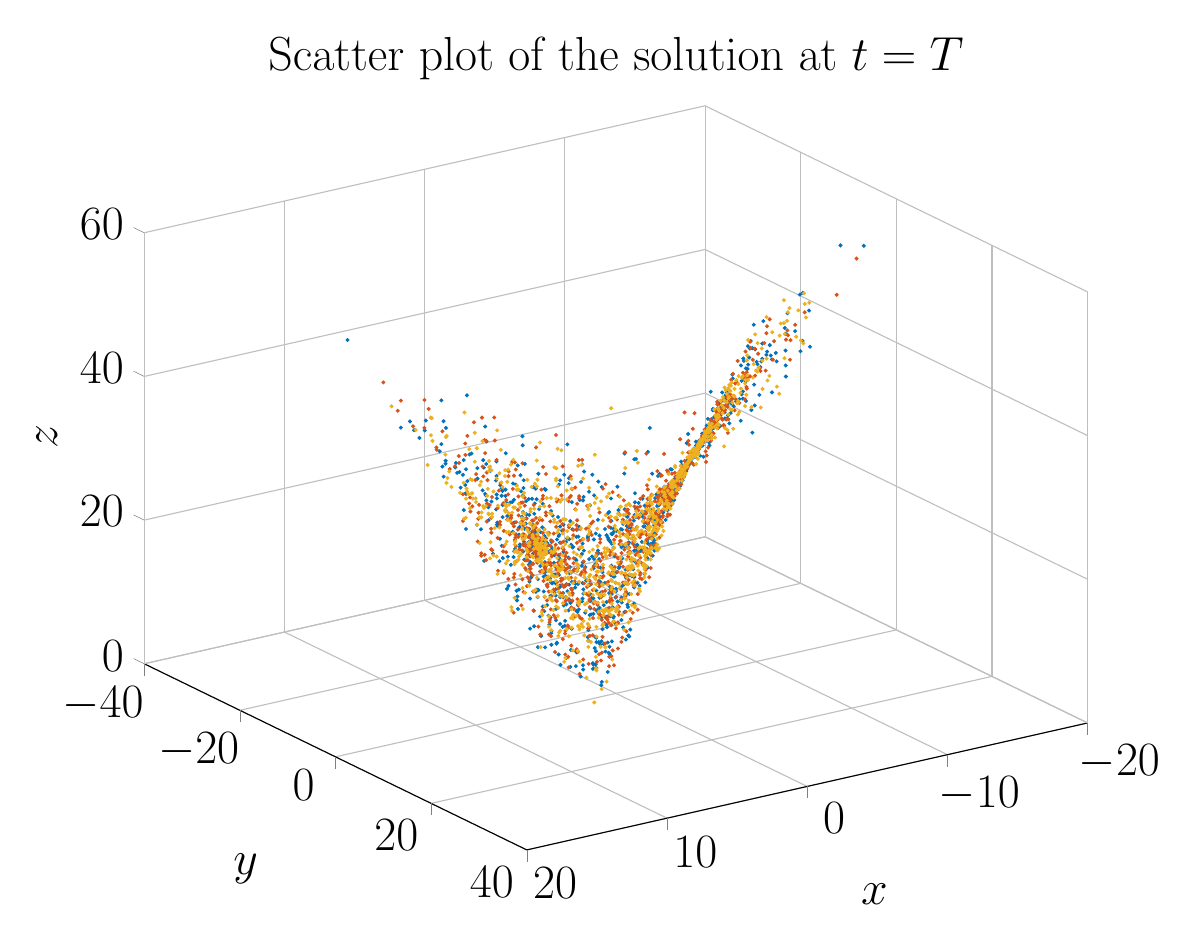 % This file was created by matlab2tikz.
%
%The latest EFupdates can be retrieved from
%  http://www.mathworks.com/matlabcentral/fileexchange/22022-matlab2tikz-matlab2tikz
%where you can also make suggestions and rate matlab2tikz.
%
\definecolor{mycolor1}{rgb}{0.0,0.447,0.741}%
\definecolor{mycolor2}{rgb}{0.85,0.325,0.098}%
\definecolor{mycolor3}{rgb}{0.929,0.694,0.125}%
%
\begin{tikzpicture}

\begin{axis}[%
title = {Scatter plot of the solution at $t = T$},
width=4.717in,
height=3.721in,
at={(0.791in,0.502in)},
scale only axis,
xmin=-20,
xmax=20,
tick align=outside,
xlabel={$x$},
xlabel style = {font = \LARGE},
xmajorgrids,
ymin=-40,
ymax=40,
ylabel={$y$},
ylabel style = {font = \LARGE},
ymajorgrids,
zmin=0,
zmax=60,
zlabel={$z$},
zlabel style = {font = \LARGE},
zmajorgrids,
view={145.7}{27.6},
axis background/.style={fill=white},
axis x line*=bottom,
axis y line*=left,
axis z line*=left,
ticklabel style={font=\LARGE},legend style={font=\LARGE},title style={font=\LARGE}
]
\addplot3[only marks,mark=*,mark options={},mark size=0.5pt,color=mycolor1] plot table[row sep=crcr]{%
-6.066	-9.547	17.105\\
-11.042	-18.948	17.828\\
-5.765	-4.929	25.096\\
8.092	8.339	26.183\\
14.908	12.343	38.342\\
-5.979	-4.406	26.329\\
-5.864	-3.795	26.86\\
-8.707	-2.745	33.537\\
7.818	-4.15	37.18\\
12.262	17.99	24.437\\
-2.215	-4.65	23.128\\
-11.303	-17.664	21.468\\
0.805	-4.926	28.188\\
8.869	13.472	20.034\\
-13.023	-8.573	37.286\\
-9.329	-11.97	24.325\\
8.767	10.171	25.406\\
-12.729	-22.024	19.194\\
-9.553	-16.211	16.906\\
13.978	8.264	39.662\\
-0.4	-2.242	22.139\\
9.452	10.377	27.007\\
0.483	-4.203	26.919\\
2.833	4.78	21.475\\
2.151	3.134	15.955\\
-2.39	-4.216	11.417\\
-10.177	-9.997	29.355\\
-5.417	-9.921	11.026\\
-8.351	-13.358	18.024\\
3.547	0.84	25.823\\
13.642	6.545	40.222\\
9.102	3.591	33.544\\
-7.493	-7.032	26.44\\
9.626	3.14	34.894\\
-1.862	3.232	27.837\\
6.546	5.746	25.86\\
-14.578	-23.521	24.15\\
-8.122	-8.421	26.151\\
-13.54	-12.178	35.238\\
15.366	9.426	41.818\\
3.793	5.757	18.704\\
6.587	9.109	27.402\\
-10.684	-8.671	32.016\\
10.721	13.911	25.663\\
7.873	7.481	26.787\\
4.746	6.93	19.693\\
8.858	8.532	27.875\\
14.051	17.542	30.73\\
-11.095	2.971	41.709\\
-2.194	-6.111	25.828\\
8.019	10.597	22.404\\
-8.689	-9.864	25.639\\
12.36	14.84	29.245\\
0.081	1.525	21.219\\
-9.535	-10.089	27.609\\
-14.777	-23.044	25.609\\
0.197	0.02	16.371\\
-7.634	-8.571	24.599\\
-10.029	-9.16	29.964\\
6.649	9.668	19.185\\
-20.293	-24.501	41.478\\
-11.963	-7.942	35.545\\
-7.062	-8.974	22.191\\
-8.243	-8.38	26.524\\
-14.752	-18.825	31.22\\
-0.422	4.752	27.483\\
-8.009	-1.643	33.162\\
11.429	11.245	31.036\\
6.412	6.894	23.789\\
3.725	5.627	16.323\\
14.99	21.487	28.544\\
0.161	-1.249	21.362\\
8.834	9.318	26.791\\
-2.794	-2.167	21.817\\
3.25	6.582	5.151\\
6.96	2.17	30.823\\
12.321	21.321	18.759\\
2.408	3.628	15.568\\
2.244	0.726	23.108\\
-1.859	-3.152	13.45\\
2.748	5.034	10.094\\
-0.741	-5.853	27.262\\
2.433	4.095	12.967\\
14.028	4.622	42.384\\
-8.236	-8.13	26.837\\
2.567	-1.7	27.206\\
11.034	15.961	23.452\\
15.453	17.081	35.201\\
-7.339	-10.831	19.394\\
-3.317	-5.505	22.415\\
1.764	3.067	12.322\\
-0.279	0.133	18.077\\
-15.403	-20.808	30.823\\
-7.873	-8.84	24.865\\
7.693	7.185	26.941\\
7.224	6.25	27.125\\
-11.324	-13.698	27.746\\
7.999	7.343	27.275\\
-5.55	-9.057	15.378\\
9.88	13.884	23.04\\
4.381	4.561	21.924\\
-8.287	-10.657	23.673\\
-8.387	-1.37	34.085\\
-2.419	-3.721	15.162\\
-6.117	-11.257	11.157\\
8.048	14.192	14.196\\
9.235	2.115	35.035\\
1.622	2.91	10.868\\
-0.659	7.787	30.633\\
7.378	2.845	30.944\\
-0.986	-1.729	12.332\\
9.187	7.829	29.5\\
-1.894	2.665	27.197\\
-4.411	4.67	32.655\\
4.71	6.858	22.518\\
2.821	2.677	20.81\\
-6.418	-10.769	14.992\\
-11.608	-20.091	18.024\\
10.615	12.905	26.789\\
10.56	6.009	34.294\\
7.222	13.796	10.005\\
4.881	2.627	26.231\\
0.162	-4.086	26.312\\
-9.369	-13.216	22.463\\
-11.322	-12.44	29.342\\
4.718	7.022	18.836\\
1.645	5.011	24.956\\
-1.833	0.258	23.84\\
-8.115	-6.778	28.247\\
9.203	11.177	25.408\\
2.257	6.15	25.862\\
4.407	4.515	22.091\\
-11.17	-11.545	30.038\\
-8.306	-8.104	27.207\\
8.691	10.691	24.389\\
8.085	11.117	21.67\\
-8.43	-8.166	27.278\\
-9.598	-10.284	27.522\\
9.485	3.901	34.004\\
-9.178	-9.496	27.451\\
-5.286	-2.328	27.449\\
6.54	2.178	30.022\\
-4.123	-2.35	24.953\\
3.293	1.803	23.854\\
-11.766	-13.868	28.813\\
-9.112	3.282	38.59\\
7.088	6.656	25.942\\
2.003	-4.938	29.717\\
16.817	6.238	47.307\\
6.41	-1.154	32.818\\
0.591	1.045	12.582\\
8.764	16.149	12.785\\
-9.244	-14.074	20.294\\
10.176	2.225	36.639\\
-10.349	-13.962	24.407\\
9.719	8.344	30.17\\
8.01	5.978	28.946\\
15.724	17.042	35.944\\
-8.913	-10.453	25.408\\
-9.445	-9.344	28.323\\
0.47	3.649	24.676\\
15.496	22.652	28.73\\
-7.329	-7.496	25.376\\
-1.888	-1.846	19.372\\
13.387	15.374	31.451\\
13.111	21.336	22.049\\
-0.953	2.284	25.197\\
-8.911	-10.158	26.164\\
7.213	6.608	26.317\\
2.987	-3.149	29.366\\
9.557	4.294	33.794\\
9.593	1.882	35.841\\
-15.33	-18.187	33.622\\
-4.87	-6.093	20.381\\
8.808	6.18	30.464\\
1.712	1.759	18.828\\
-7.963	-7.616	26.832\\
8.501	7.301	28.528\\
3.171	2.597	22.117\\
6.55	-3.825	35.081\\
-13.497	-21.532	23.217\\
9.176	9.601	27.309\\
4.121	7.964	7.947\\
10.146	8.48	31.003\\
4.283	6.346	19.642\\
-7.625	5.965	38.004\\
13.167	16.006	30.033\\
7.74	14.331	11.852\\
-7.961	-8.423	25.719\\
10.243	9.791	29.787\\
-8.843	-8.006	28.499\\
0.23	-1.621	22.456\\
7.851	10.402	22.191\\
1.204	-3.239	26.831\\
9.778	10.257	28.025\\
1.863	0.051	23.374\\
-10.119	-10.714	28.332\\
0.983	1.691	11.736\\
-12.567	-22.686	17.175\\
-1.413	-3.116	21.236\\
-0.665	-1.312	16.719\\
-11.924	3.634	43.521\\
-9.626	-9.866	28.13\\
-7.617	-6.92	26.892\\
8.327	11.072	22.593\\
-5.703	-9.165	16.253\\
-0.632	0.727	21.62\\
-7.729	-7.861	25.904\\
9.449	9.419	28.24\\
9.257	9.506	27.644\\
-5.089	-8.574	14.284\\
-3.935	-7.041	11.375\\
-8.701	-10.215	25.152\\
-4.779	0.595	29.654\\
-9.294	-8.808	28.642\\
6.468	9.703	18.784\\
5.065	7.879	25.632\\
6.375	-0.582	32.295\\
-1.894	-3.275	11.95\\
1.574	0.857	20.845\\
1.877	3.79	5.039\\
-2.847	-4.713	14.492\\
2.008	-4.001	28.85\\
14.188	20.994	26.555\\
-10.072	-10.939	27.922\\
7.992	7.259	27.619\\
14.762	11.965	38.343\\
2.229	3.722	19.048\\
-3.614	-5.779	14.902\\
-3.136	-6.424	4.449\\
-7.941	-1.919	32.834\\
9.183	9.714	27.179\\
-6.327	-9.765	17.816\\
7.564	9.446	22.96\\
-5.397	-3.683	25.966\\
-5.924	-8.236	25.267\\
4.59	8.743	8.848\\
-6.15	1.471	32.673\\
8.273	8.321	26.71\\
-6.327	-10.211	16.415\\
-6.341	-10.911	14.092\\
9.016	9.721	26.976\\
7.483	10.892	20.19\\
-2.287	-4.017	20.766\\
-9.136	-7.915	29.295\\
5.398	2.255	28.487\\
0.826	1.567	8.112\\
6.478	12.094	10.695\\
4.414	3.865	23.522\\
9.736	10.136	28.071\\
-4.337	-8.884	27.804\\
9.604	1.032	36.507\\
12.323	11.609	32.832\\
-0.715	-1.403	16.845\\
-5.919	-2.998	27.934\\
-11.422	-11.703	30.483\\
-5.697	-8.501	18.747\\
13.691	8.138	39.112\\
12.256	4.098	39.218\\
12.44	11.656	33.061\\
10.965	14.454	25.658\\
-8.829	-8.108	28.343\\
-10.767	-7.572	33.293\\
11.931	13.679	29.469\\
14.195	10.126	38.569\\
-0.326	2.786	24.816\\
2.603	12.374	31.674\\
-9.878	-16.796	17.109\\
7.98	5.91	28.957\\
0.964	1.402	14.83\\
-11.867	-12.705	30.488\\
6.116	8.152	20.484\\
0.06	-6.483	28.809\\
9.879	8.656	30.177\\
-9.021	-6.205	30.891\\
14.782	19.007	31.077\\
-7.918	-6.151	29.405\\
13.525	19.338	26.687\\
-9.17	0.311	36.739\\
-3.647	-5.544	19.12\\
-12.626	-10.724	34.461\\
1.625	3.046	8.789\\
-4.08	-6.425	23.213\\
12.637	12.319	32.851\\
1.495	2.893	7.243\\
7.287	12.038	16.174\\
3.488	5.507	16.56\\
-6.332	-8.394	23.24\\
3.348	1.652	24.765\\
9.125	16.37	14.275\\
4.495	3.199	24.57\\
5.417	6.543	21.353\\
3.659	-8.828	34.543\\
-12.38	-6.078	37.973\\
-2.374	-3.811	16.389\\
6.551	12.362	10.211\\
-7.794	-7.261	27.06\\
4.856	2.945	25.766\\
-13.673	-8.484	38.785\\
4.723	8.083	13.516\\
-19.383	-9.865	50.6\\
-9.928	-11.174	27.334\\
-4.819	-7.592	16.637\\
8.417	7.972	27.504\\
-8.176	-7.138	27.956\\
-8.55	-10.679	23.977\\
5.66	6.894	21.471\\
11.024	15.589	24.059\\
-13.003	-7.704	37.969\\
0.22	4.516	26.387\\
-9.03	-9.671	27.073\\
-0.828	-5.398	26.613\\
8.109	5.072	30.146\\
-8.854	-1.978	34.448\\
-15.837	-17.932	35.253\\
10.883	11.778	29.01\\
-1.554	9.149	32.586\\
-5.498	-9.445	28.131\\
1.662	7.107	27.698\\
8.539	8.234	28.908\\
-1.327	-2.261	13.816\\
7.393	5.908	27.644\\
-10.612	-17.405	19.137\\
-9.342	-8.683	28.903\\
-18.64	-2.81	53.153\\
8.517	8.069	27.631\\
11.635	13.032	29.474\\
-9.672	-9.959	28.13\\
0.265	0.027	16.955\\
9.504	9.999	27.644\\
-3.815	-0.918	26.252\\
-1.816	-3.042	14.503\\
-3.171	-7.546	26.754\\
7.193	12.863	13.049\\
11.375	-2.695	42.046\\
-12.55	-15.663	28.732\\
-5.203	1.284	31.02\\
6.813	7.121	24.548\\
-2.748	2.406	28.258\\
-5.472	3.525	33.232\\
-6.75	-9.95	18.958\\
-14.909	-8.402	41.558\\
-8.697	-10.366	25.317\\
-8.091	5.289	38.213\\
9.065	4.925	32.254\\
9.997	5.408	33.678\\
7.588	9.932	22.94\\
8.556	13.944	17.562\\
-10.498	-8.49	31.783\\
-7.111	-6.619	26.22\\
-8.829	-5.36	31.346\\
-4.966	-7.397	17.407\\
5.74	-0.452	31.098\\
4.648	8.809	9.095\\
-5.862	-6.404	23.105\\
1.159	2.001	13.055\\
-8.598	-6.893	29.216\\
-7.858	-11.393	20.562\\
-7.106	-10.557	19.045\\
5.185	1.962	27.675\\
-3.312	-5.732	23.275\\
-16.246	-11.767	41.923\\
5.291	7.019	19.862\\
-13.361	-7.704	38.722\\
-10.164	-7.957	31.585\\
6.346	2.547	29.279\\
-0.275	-1.283	19.744\\
7.595	11.358	19.277\\
11.91	5.976	37.093\\
-9.172	-9.691	27.373\\
-8.028	-9.382	24.473\\
10.755	15.005	24.063\\
-2.573	-4.216	13.781\\
10.801	6.778	34.106\\
7.425	7.627	25.438\\
-12.157	-11.711	32.308\\
6.768	6.51	25.336\\
8.792	10.006	26.096\\
-11.446	-11.771	30.476\\
6.947	4.967	27.788\\
4.635	5.477	20.888\\
-7.045	-5.651	27.556\\
-10.372	-11.477	28.024\\
-7.415	-3.964	29.883\\
4.434	2.022	26.086\\
10.415	18.947	14.702\\
-2.074	-3.474	18.761\\
-8.812	-9.13	27.284\\
-12.472	-13.723	30.896\\
-9.267	-2.887	34.426\\
-12.849	1.346	43.821\\
2.429	2.109	20.804\\
-15.192	-18.406	32.969\\
10.001	10.09	28.803\\
7.25	12.003	16.085\\
-1.686	-2.826	14.443\\
2.833	0.606	24.645\\
-3.503	-6.299	24.268\\
9.187	11.813	24.129\\
10.633	8.453	32.122\\
11.736	-1.136	41.763\\
8.938	8.318	28.335\\
-10.644	-15.836	22.266\\
-13.235	-16.061	30.209\\
-16.07	-19.121	34.701\\
-10.821	-9.822	31.135\\
5.847	9.111	16.886\\
6.281	6.478	24.09\\
-12.923	-20.436	22.883\\
4.198	8.088	26.727\\
-7.183	-13.012	12.481\\
-9.869	-11.119	27.139\\
-3.805	-9.351	28.671\\
-14.225	-9.537	39.101\\
6.08	1.24	30.11\\
13.961	20.155	26.968\\
-5.858	-0.431	30.498\\
-1.517	-2.917	7.574\\
-3.078	-5.195	13.141\\
-6.26	-11.279	30.53\\
-7.486	-2.309	31.657\\
-10.564	-4.678	35.443\\
11.681	9.192	33.748\\
13.976	23.021	22.643\\
-6.414	-7.168	23.398\\
-5.224	-2.454	27.168\\
-7.399	-10.5	20.861\\
10.011	14.961	21.539\\
-3.312	-5.911	11.374\\
17.016	13.853	42.178\\
-8.183	-7.548	27.461\\
7.93	7.457	27.125\\
4.659	-1.246	30.11\\
-2.169	-3.952	10.119\\
1.999	5.519	25.218\\
7.011	7.378	24.753\\
-14.263	-6.322	41.71\\
7.07	7.131	25.223\\
-8.687	-4.389	31.997\\
-8.884	-9.758	26.665\\
-2.532	-3.134	18.377\\
-12.59	-1.447	41.689\\
3.812	17.849	34.512\\
-7.817	-4.169	31.983\\
6.812	4.967	27.49\\
5.571	8.409	17.515\\
-4.893	14.191	38.722\\
-6.634	-6.205	25.433\\
9.14	10.06	26.825\\
-0.546	1.607	23.245\\
8.216	7.935	27.226\\
9.139	13.107	21.847\\
-8.28	-9.185	29.47\\
13.622	23.628	20.102\\
17.073	7.842	46.725\\
-7.926	-9.457	25.221\\
-5.105	-2.629	26.719\\
-8.235	-8.268	26.665\\
14.887	23.155	25.83\\
10.715	16.418	21.482\\
-9.933	-9.929	28.829\\
1.293	5.478	26.127\\
-3.551	-3.79	20.805\\
7.087	10.87	18.205\\
-7.557	-2.994	31.135\\
-3.113	-4.883	19.904\\
-10.265	-11.274	28.002\\
15.019	8.422	41.747\\
8.448	10.896	23.295\\
-1.079	-2.011	9.077\\
0.096	0.171	9.8\\
10.978	13.032	27.661\\
10.941	1.471	38.567\\
-8.443	-13.085	19.011\\
9.432	9.633	27.927\\
-1.468	-0.752	20.751\\
0.388	0.672	11.097\\
-12.564	-19.573	22.932\\
-6.396	-6.659	24.127\\
4.165	6.729	14.916\\
0.177	-9.632	31.61\\
-12.132	-18.97	22.339\\
8.462	11.182	22.849\\
-4.133	-6.329	16.251\\
-3.031	-3.356	19.953\\
1.543	2.685	12.253\\
-7.711	-7.905	25.795\\
-7.88	-9.379	25.223\\
-0.629	-2.82	22.823\\
-17.202	-11.967	44.043\\
-8.374	-7.47	28.026\\
-6.528	-8.277	21.698\\
11.748	8.42	34.634\\
8.06	6.578	28.361\\
-5.558	-1.951	28.414\\
-10.131	-12.899	25.467\\
7.126	7.197	25.348\\
-8.497	-8.898	26.477\\
-8.689	-11.685	23.003\\
-14.991	-16.102	34.909\\
4.035	7.387	10.478\\
3.478	5.599	22.053\\
-11.01	-19.02	17.511\\
-3.624	-0.59	26.284\\
-17.577	-20.702	37.342\\
3.68	6.068	14.658\\
-8.828	-13.397	19.945\\
1.869	2.295	17.741\\
2.371	4.402	9.351\\
-2.32	-4.698	4.94\\
2.184	2.226	19.506\\
-10.869	-10.553	30.447\\
16.64	-7.341	54.164\\
1.897	3.023	14.096\\
1.705	-2.573	26.842\\
5.637	1.262	29.277\\
-9.065	-8.091	28.929\\
-11.594	-12.395	30.132\\
5.425	7.391	19.518\\
5.665	7.409	20.414\\
-7.582	-11.539	19.025\\
-7.182	-10.203	20.157\\
-6.911	-9.013	21.606\\
-8.425	-5.029	30.848\\
-7.958	-6.229	28.546\\
-5.483	-5.441	23.567\\
-1.529	-0.063	22.453\\
11.06	3.452	37.364\\
-4.318	-3.853	23.062\\
1.401	-2.782	26.586\\
1.971	2.589	17.18\\
2.01	4.651	23.556\\
8.814	8.359	27.983\\
-9.904	-14.763	21.464\\
1.562	2.634	14.258\\
-1.013	-1.752	11.627\\
7.218	8.202	24.015\\
-3.059	-1.585	23.655\\
3.661	1.627	24.981\\
8.299	10.032	24.884\\
-9.362	-11.61	25.204\\
-9.658	-10.81	26.981\\
3.513	3.916	20.401\\
-3.286	-3.463	20.6\\
-9.227	-10.377	26.399\\
4.385	3.121	24.428\\
-2.137	-3.557	18.908\\
8.518	8.198	27.456\\
-5.474	-8.478	16.804\\
4.766	7.175	18.331\\
-7.293	-6.502	26.658\\
-8.992	-7.665	29.235\\
-3.5	-5.621	14.741\\
-14.415	-22.013	25.9\\
-11.07	-16.889	21.964\\
15.031	7.211	42.68\\
8.731	4.28	32.192\\
-6.95	-8.712	25.266\\
10.309	18.237	15.874\\
10.697	16.078	22.026\\
-9.928	-8.675	30.27\\
3.023	4.768	17.169\\
-13.238	-8.206	38.075\\
4.955	6.587	19.542\\
-0.111	-0.249	13.319\\
10.141	13.393	24.727\\
-3.305	-6.681	5.262\\
2.317	0.92	22.95\\
10.532	16.952	19.714\\
6.665	10.027	18.775\\
0.058	1.336	20.815\\
8.391	7.703	27.769\\
-4.634	-5.492	20.84\\
-5.613	-9.25	15.106\\
7.972	12.755	17.747\\
6.029	-13.484	39.793\\
9.651	0.548	36.907\\
-0.102	-0.266	14.113\\
-9.074	-8.201	28.801\\
-6.821	-6.211	25.894\\
4.936	8.722	12.351\\
3.437	6.994	4.917\\
-8.297	-7.953	27.706\\
10.632	10.312	30.14\\
-1.767	-3.663	21.63\\
13.54	13.052	34.305\\
3.244	5.907	10.496\\
-8.432	-8.015	28.726\\
0.813	2.106	20.131\\
13.191	14.411	32.014\\
-8.851	-9.051	27.19\\
7.239	10.167	20.453\\
-4.588	-8.499	10.173\\
-6.863	-10.27	19.061\\
-9.966	-6.484	32.615\\
-9.593	-10.227	27.581\\
-6.473	-5.829	25.561\\
7.183	8.454	23.471\\
-3.449	-4.674	18.047\\
-6.202	-10.441	14.831\\
-10.137	-4.568	34.691\\
0.597	0.856	14.372\\
2.411	4.257	11.39\\
-6.782	-9.556	19.993\\
5.238	-3.691	33.054\\
-7.456	-9.405	23.818\\
-6.998	-8.64	22.575\\
-7.763	-9.129	25.872\\
1.073	2.185	18.962\\
-7.581	-11.199	19.581\\
-0.307	-0.765	16.47\\
-2.037	-3.399	14.33\\
-2.32	-4.287	9.599\\
-12.602	-16.974	27.102\\
1.686	3.0	11.258\\
-6.091	-8.185	22.896\\
11.426	15.438	25.586\\
13.551	8.666	38.346\\
-4.871	-2.012	26.985\\
-1.632	-3.009	9.629\\
-7.894	-11.559	20.065\\
-6.431	-8.064	21.781\\
10.191	17.47	17.07\\
12.746	6.021	38.777\\
-6.958	-8.088	23.409\\
-7.22	-9.924	20.884\\
-3.871	-6.151	16.119\\
7.341	7.52	25.369\\
-8.651	-7.624	28.487\\
-2.873	-5.834	4.899\\
-11.438	-19.25	18.972\\
6.874	0.83	31.89\\
-5.717	-0.967	29.756\\
3.879	7.184	9.901\\
0.425	0.532	14.875\\
8.353	11.887	21.157\\
-10.458	-13.393	25.696\\
-6.338	-5.074	26.275\\
-8.533	-10.261	24.59\\
5.821	4.732	25.52\\
-9.136	-10.159	26.451\\
-11.18	-17.609	21.08\\
-12.936	-5.54	39.519\\
2.24	5.101	24.01\\
8.818	10.971	24.333\\
12.324	18.936	23.124\\
-9.374	-8.707	28.948\\
-6.149	-11.864	8.89\\
15.244	4.7	44.854\\
4.853	7.801	15.908\\
-4.795	-7.427	16.368\\
-6.035	-9.726	16.275\\
-12.425	-3.796	39.766\\
-6.402	-9.753	18.264\\
0.746	1.02	15.099\\
8.889	8.816	27.654\\
10.821	13.597	26.417\\
-8.604	-13.7	18.32\\
8.981	11.589	24.108\\
9.36	7.479	30.283\\
-9.006	-11.123	24.958\\
-0.682	-3.424	23.838\\
-2.831	-2.542	21.163\\
5.465	4.053	25.624\\
11.333	9.528	32.629\\
17.569	23.955	33.962\\
-2.227	-3.132	16.527\\
8.847	14.252	18.191\\
-7.065	-7.442	24.743\\
6.557	1.685	30.529\\
-9.272	-15.163	18.004\\
4.654	1.544	27.104\\
6.055	-2.793	33.5\\
8.872	8.017	28.541\\
14.126	7.816	40.237\\
-3.437	3.384	30.194\\
16.693	17.132	38.442\\
-6.855	-2.77	30.018\\
-12.017	5.351	44.667\\
-4.564	-0.448	28.204\\
-10.711	-2.504	37.442\\
-10.15	-9.617	29.737\\
-4.231	-3.77	22.977\\
-10.162	-16.435	19.208\\
0.455	0.794	11.011\\
7.865	11.4	20.566\\
-1.123	2.181	25.298\\
-13.033	-15.561	30.213\\
8.858	8.872	27.548\\
-2.533	-3.151	18.327\\
10.711	11.315	29.122\\
9.68	10.247	27.785\\
14.514	21.865	26.443\\
-15.076	-13.582	37.642\\
2.964	5.462	9.857\\
11.626	18.201	21.73\\
10.273	12.209	26.777\\
5.02	5.912	21.285\\
4.582	-1.275	29.956\\
-0.106	-0.286	14.411\\
-9.797	-2.174	35.999\\
0.776	1.021	15.521\\
-1.555	-2.65	12.299\\
3.25	5.425	22.354\\
-13.043	-16.988	28.401\\
10.042	15.753	20.087\\
5.365	3.827	25.706\\
-15.239	-4.295	45.164\\
3.759	6.658	11.699\\
-0.24	-0.367	12.557\\
8.392	5.184	30.621\\
-3.622	7.671	33.825\\
11.112	19.083	17.856\\
-1.613	-4.186	23.44\\
8.121	8.325	26.278\\
8.588	7.09	28.969\\
-6.688	-2.963	29.505\\
-16.674	-21.3	34.064\\
-0.42	0.579	20.47\\
7.758	9.732	23.081\\
-4.916	-6.482	19.638\\
1.711	0.407	22.307\\
-12.893	-23.012	18.032\\
5.563	-0.447	30.802\\
-17.029	-10.817	44.717\\
-4.755	-4.091	23.818\\
8.182	8.35	26.415\\
-7.05	-1.635	31.484\\
0.91	-2.75	25.687\\
-1.243	-4.674	25.055\\
8.403	10.864	23.208\\
-6.401	-6.549	24.312\\
-5.9	-8.361	19.156\\
2.248	2.259	19.685\\
-5.704	-9.225	16.006\\
10.096	17.251	17.115\\
17.091	9.022	46.036\\
2.674	-3.839	29.585\\
8.8	9.751	26.106\\
2.133	2.763	17.492\\
-4.665	-1.232	27.516\\
-10.408	-6.299	33.714\\
4.149	7.939	8.447\\
-1.186	-2.139	17.576\\
2.773	6.182	25.239\\
0.109	0.252	13.471\\
12.649	12.194	33.034\\
13.936	1.103	44.495\\
-0.531	-3.231	23.775\\
1.351	2.63	6.939\\
7.343	9.861	21.45\\
-6.743	-9.004	22.352\\
9.444	3.496	34.277\\
-5.869	-8.217	20.931\\
5.891	8.327	25.688\\
-4.447	-4.022	23.102\\
1.002	1.884	17.512\\
0.977	-0.57	22.209\\
-7.551	-2.155	31.913\\
-0.913	5.801	29.18\\
-0.838	-1.479	12.035\\
-11.026	-9.044	32.416\\
8.262	7.919	27.367\\
-8.273	-5.953	29.556\\
-7.872	-8.279	25.708\\
-2.286	-2.887	17.919\\
6.872	8.712	24.383\\
-8.043	-6.814	28.738\\
12.377	9.198	35.322\\
-8.256	-10.369	23.572\\
-11.445	-13.899	27.831\\
-8.633	-8.982	27.083\\
5.915	8.142	19.734\\
8.354	9.612	25.067\\
-8.785	-9.751	26.064\\
-0.109	-7.386	29.431\\
-3.666	-6.964	8.641\\
-10.217	-4.683	34.756\\
3.499	4.714	18.144\\
18.037	21.526	37.829\\
-7.726	-10.389	21.795\\
2.247	5.661	25.029\\
-8.043	-6.557	28.347\\
-6.316	-7.67	22.145\\
10.912	10.41	30.691\\
-5.649	-8.565	18.157\\
-0.431	-1.97	21.365\\
-7.439	-6.698	26.754\\
7.043	6.054	26.645\\
10.678	11.929	28.326\\
-13.579	-18.259	28.379\\
2.57	4.106	14.387\\
-6.854	-5.862	26.448\\
7.243	12.891	13.287\\
3.522	3.202	21.997\\
3.631	6.574	10.862\\
0.977	4.138	24.57\\
10.528	7.155	33.174\\
-2.342	-4.439	22.104\\
-11.808	-14.042	28.671\\
-6.004	-8.511	19.225\\
-10.21	-10.824	28.43\\
-7.689	-6.724	27.32\\
5.959	8.401	19.303\\
-7.395	-6.444	26.978\\
5.611	4.734	25.007\\
-6.999	-5.54	27.591\\
4.966	8.676	12.829\\
2.116	2.815	17.162\\
-4.763	-5.435	21.405\\
4.417	3.562	23.803\\
13.233	16.836	29.198\\
-13.457	-16.462	30.305\\
-2.099	-3.3	14.506\\
3.912	6.135	15.554\\
-9.99	6.247	41.723\\
-16.941	-21.497	34.6\\
7.155	6.583	26.21\\
-6.194	-5.994	24.607\\
-9.67	-3.73	34.499\\
-3.503	-3.586	21.094\\
-15.226	-15.557	36.122\\
-1.538	1.385	24.983\\
-5.758	-2.152	28.566\\
-11.027	-12.262	28.782\\
-6.713	-9.205	20.479\\
-8.906	-11.799	23.494\\
-7.886	-10.341	22.423\\
-5.717	-5.907	23.446\\
-4.885	-8.482	12.927\\
-8.11	-8.982	28.334\\
2.13	4.062	8.075\\
8.136	4.357	32.533\\
3.672	3.04	22.695\\
12.626	10.338	34.825\\
-1.276	-1.723	16.101\\
15.306	19.173	32.411\\
-5.362	-4.31	25.017\\
8.209	4.245	33.128\\
-9.28	-15.43	17.443\\
9.883	6.006	32.905\\
12.14	7.714	36.128\\
-6.934	5.774	36.762\\
8.5	6.789	30.781\\
10.255	15.97	20.516\\
-6.074	-7.47	21.731\\
-12.891	-4.355	40.277\\
19.503	12.199	49.558\\
-5.691	-9.985	12.982\\
-8.639	-11.697	22.532\\
-6.853	-8.713	25.358\\
-8.78	6.888	40.25\\
6.311	6.745	23.74\\
-8.846	-2.502	33.979\\
4.884	3.87	24.488\\
-5.347	-8.088	25.601\\
2.99	9.51	29.315\\
8.189	-0.976	35.591\\
4.417	-3.27	31.462\\
6.724	9.328	21.164\\
7.206	10.74	19.047\\
-10.842	-5.239	35.527\\
-7.407	-8.709	23.721\\
-6.495	-3.306	28.752\\
-6.281	-9.549	17.838\\
6.995	10.055	19.736\\
5.675	8.888	17.083\\
-5.947	-10.312	13.518\\
7.526	1.159	32.758\\
-8.369	-7.748	27.673\\
1.713	-4.768	29.157\\
0.039	-0.199	16.223\\
-9.445	-10.845	26.347\\
-1.939	-3.261	18.36\\
-0.495	-6.396	28.15\\
-7.073	-9.51	21.184\\
3.405	5.045	16.483\\
-14.124	-13.757	35.066\\
9.372	9.571	27.852\\
-18.375	-25.048	35.077\\
-8.469	-7.975	27.629\\
4.413	5.046	21.039\\
-5.526	-9.886	12.096\\
5.426	8.306	17.777\\
-4.01	-4.424	21.013\\
-5.997	-9.532	16.733\\
6.692	-7.716	37.596\\
5.957	9.187	27.393\\
-5.775	-9.044	17.126\\
11.109	11.455	29.978\\
-2.737	-3.682	17.548\\
8.176	13.283	17.324\\
7.331	6.504	26.747\\
9.525	4.831	33.257\\
5.395	6.188	21.981\\
5.582	5.395	23.916\\
9.285	9.696	27.469\\
-2.618	-3.221	18.473\\
6.57	9.144	20.067\\
-8.375	-8.02	27.786\\
-11.066	-15.037	25.047\\
16.14	11.035	42.284\\
-8.182	-13.173	17.627\\
14.346	8.853	39.898\\
10.619	17.602	18.763\\
-8.373	-8.221	27.118\\
10.536	14.712	23.803\\
-10.512	-11.224	28.72\\
-0.215	3.515	25.583\\
2.301	4.04	11.897\\
3.162	5.211	14.613\\
2.885	4.818	14.075\\
3.568	6.361	11.378\\
-8.546	-7.935	27.871\\
1.65	3.975	22.851\\
4.77	7.008	17.573\\
7.437	10.085	21.348\\
-4.101	-6.531	16.126\\
-15.732	-19.493	33.356\\
-11.901	-1.274	40.543\\
-5.704	-8.618	17.58\\
-4.798	-3.557	24.752\\
-8.808	-7.509	29.002\\
6.834	9.501	21.115\\
-10.452	-13.544	25.46\\
3.853	5.942	17.442\\
15.189	12.056	39.25\\
10.476	17.23	18.904\\
4.754	9.135	8.473\\
12.069	8.181	35.539\\
12.454	20.874	20.253\\
-14.036	-3.673	43.036\\
-0.998	2.318	25.305\\
-2.642	-3.92	15.999\\
-10.087	-3.758	35.28\\
-8.557	-14.71	15.605\\
-8.416	-5.279	30.568\\
0.675	-1.792	23.883\\
-5.675	-8.391	18.978\\
8.293	6.958	28.45\\
8.358	5.76	29.949\\
3.401	5.3	20.606\\
-4.176	-4.637	21.111\\
7.784	1.298	33.082\\
-13.728	-17.085	30.347\\
-7.111	-6.707	26.09\\
-13.39	-9.841	37.039\\
9.918	10.527	28.129\\
4.027	6.609	14.902\\
7.854	7.392	26.854\\
-5.46	-0.695	29.547\\
1.418	1.853	16.603\\
-8.26	-4.154	31.381\\
-7.013	-8.205	23.402\\
-9.633	-12.615	24.397\\
-13.024	-22.213	20.169\\
10.625	0.943	38.395\\
-6.858	-1.977	30.811\\
-14.986	-21.728	28.227\\
-8.32	-8.057	27.401\\
8.722	6.736	29.673\\
-9.397	-10.346	26.902\\
5.068	7.791	17.576\\
10.328	11.731	27.577\\
-7.322	2.263	35.076\\
3.905	4.314	20.868\\
-7.547	-3.311	30.816\\
-4.659	-3.663	24.25\\
-4.482	-8.944	27.745\\
9.548	-8.5	42.247\\
-11.823	-19.977	19.228\\
-4.838	-3.499	24.939\\
9.306	14.752	19.073\\
-5.743	-8.031	25.115\\
3.202	5.846	10.347\\
2.285	5.166	24.076\\
-8.147	-2.479	32.716\\
0.092	-0.273	17.27\\
-5.949	-10.144	14.249\\
5.22	5.365	22.945\\
7.159	3.904	29.432\\
3.001	4.971	14.507\\
-13.312	-20.054	24.884\\
1.316	2.514	7.885\\
12.062	8.009	35.701\\
-6.951	-12.693	11.976\\
5.962	9.243	17.109\\
-6.736	-7.14	24.369\\
1.572	0.991	20.536\\
8.395	11.773	21.532\\
-13.912	-13.625	34.684\\
-2.913	2.583	28.71\\
-9.969	-9.398	34.53\\
-0.983	-1.697	13.871\\
-11.956	-13.007	30.373\\
9.225	9.125	28.045\\
9.357	5.357	32.431\\
-7.929	-7.249	27.225\\
4.201	-7.178	34.06\\
7.074	8.838	22.463\\
};
\addplot3[only marks,mark=*,mark options={},mark size=0.5pt,color=mycolor2] plot table[row sep=crcr]{%
8.961	12.804	21.642\\
11.512	11.541	30.935\\
-8.163	-7.056	28.031\\
13.77	19.358	27.507\\
-14.626	-5.409	43.091\\
1.555	1.296	19.555\\
-7.023	-8.818	22.335\\
-5.542	-4.441	25.576\\
-11.732	-10.689	32.368\\
-11.221	-10.565	31.283\\
-8.624	-8.959	26.727\\
-2.656	-4.483	20.818\\
7.753	5.939	28.425\\
-9.614	-10.27	27.579\\
1.881	0.099	23.347\\
10.102	9.117	30.212\\
8.691	6.245	30.138\\
10.775	18.025	18.559\\
-4.559	-5.027	21.568\\
9.109	11.273	24.742\\
-12.457	-15.27	28.933\\
-5.718	-5.825	23.701\\
-8.791	-8.438	27.827\\
7.753	12.64	16.957\\
15.58	0.708	47.867\\
9.706	5.523	32.999\\
-12.635	-13.374	31.698\\
-6.536	-10.568	16.459\\
6.053	5.696	24.691\\
-7.651	-5.764	28.401\\
-8.346	-8.369	26.807\\
9.444	11.225	25.988\\
3.095	-7.631	33.131\\
7.68	-7.187	38.8\\
-4.866	-7.305	17.151\\
-4.523	-5.199	21.112\\
-3.905	-9.53	28.745\\
8.506	7.82	27.911\\
-0.541	-2.713	22.829\\
-0.917	-1.613	12.148\\
-12.386	-19.0	23.241\\
2.967	4.815	15.42\\
1.952	2.025	19.1\\
8.292	10.392	24.173\\
-9.515	-12.154	24.765\\
-4.674	-5.461	21.046\\
-5.599	-10.179	11.438\\
-3.187	-6.246	6.925\\
7.841	13.662	14.545\\
2.795	0.08	25.36\\
-3.452	-6.141	11.506\\
-9.448	-9.764	27.892\\
-13.976	-4.997	42.069\\
-4.611	5.23	33.342\\
10.822	19.0	16.681\\
-7.786	-5.784	28.676\\
8.863	-1.361	36.922\\
12.498	9.734	35.076\\
5.048	0.908	28.583\\
-6.416	-11.44	12.703\\
8.76	15.696	14.041\\
-4.315	-6.349	17.229\\
2.419	3.927	15.706\\
10.538	12.883	26.597\\
-0.568	-1.016	11.472\\
-8.071	-8.585	25.783\\
9.893	10.345	28.297\\
-9.944	-8.361	30.656\\
-6.254	-7.912	21.476\\
8.543	7.83	27.98\\
0.783	2.111	20.372\\
-9.654	-8.194	30.167\\
-9.085	-14.168	19.439\\
-14.919	-12.729	38.051\\
-7.723	-11.157	20.231\\
12.483	20.797	20.445\\
-5.811	-7.891	23.288\\
2.115	3.944	9.154\\
-10.561	-11.954	27.995\\
7.785	5.291	29.229\\
-0.714	7.297	30.407\\
-6.084	-8.273	24.967\\
5.528	5.631	23.383\\
7.788	-4.274	37.223\\
-4.083	-5.562	18.463\\
8.206	9.575	24.692\\
9.432	11.781	24.939\\
-6.519	-8.343	21.543\\
-8.242	-12.386	19.852\\
3.021	4.739	19.269\\
-12.402	-13.073	31.471\\
9.069	16.707	13.02\\
-4.759	-2.356	26.332\\
11.567	2.438	39.085\\
-7.506	-9.824	22.894\\
7.151	9.946	29.139\\
12.062	16.766	25.688\\
9.252	2.993	34.341\\
-5.235	-3.17	26.283\\
1.912	2.759	15.885\\
-4.482	-5.197	20.957\\
-8.929	-7.725	29.02\\
10.056	10.992	27.901\\
-6.574	-9.234	20.82\\
1.505	2.65	11.769\\
-6.439	-8.422	21.101\\
2.856	1.504	23.239\\
-9.237	-14.868	18.521\\
6.27	9.613	17.615\\
-9.453	-10.984	26.346\\
3.701	-3.773	30.954\\
3.878	1.543	25.594\\
10.707	10.39	30.206\\
1.528	1.61	18.386\\
-9.658	-8.8	29.492\\
8.249	7.634	27.512\\
-6.725	-8.319	22.302\\
-3.872	-3.929	21.569\\
0.6	-10.766	32.749\\
-4.311	-7.55	12.415\\
-3.27	0.991	27.547\\
3.04	0.682	24.979\\
1.262	0.659	20.197\\
8.251	13.648	16.777\\
-16.356	-22.497	31.758\\
-9.343	-13.648	21.553\\
-9.993	-14.26	22.7\\
3.932	1.724	25.434\\
-8.807	-10.38	25.212\\
-4.558	-3.069	24.902\\
-8.281	-8.189	26.93\\
-3.4	-3.203	21.569\\
-1.199	-2.498	19.869\\
0.261	-2.652	24.439\\
9.034	11.394	24.596\\
11.37	12.413	29.551\\
14.558	20.185	28.896\\
-12.34	-3.347	39.901\\
10.469	10.293	29.731\\
0.527	6.592	28.386\\
-13.346	-2.621	42.418\\
-1.775	-3.086	12.336\\
10.78	13.776	26.038\\
3.821	5.705	16.601\\
-2.633	-1.82	22.076\\
10.928	16.695	21.799\\
8.132	8.434	26.157\\
12.375	16.712	26.752\\
-10.692	-8.998	31.695\\
5.49	6.605	21.535\\
8.574	6.093	31.884\\
5.476	5.122	24.073\\
17.594	5.948	49.043\\
-3.325	-5.456	14.843\\
0.877	1.593	10.406\\
9.156	12.35	23.138\\
9.143	6.451	30.9\\
7.173	5.733	27.358\\
-9.255	-6.305	31.284\\
-2.352	-5.249	24.129\\
-8.177	-8.827	27.056\\
8.362	11.522	21.884\\
8.273	9.403	26.071\\
9.693	9.016	29.356\\
10.536	-0.622	39.245\\
-10.623	-13.82	25.486\\
-4.683	-7.593	15.548\\
3.853	5.264	18.222\\
5.773	2.266	28.474\\
-10.445	-12.564	26.775\\
-7.261	-1.444	32.021\\
11.456	15.153	26.115\\
6.191	9.975	28.807\\
-6.528	-9.616	19.344\\
8.936	9.753	26.47\\
3.104	5.97	7.878\\
-13.713	-4.64	41.683\\
5.442	10.234	9.823\\
-5.877	-10.168	13.635\\
0.195	5.252	27.256\\
-9.05	-10.586	25.605\\
2.086	8.834	28.793\\
10.669	13.851	25.654\\
-11.922	-4.739	38.071\\
6.05	8.603	19.186\\
14.996	20.487	30.031\\
-8.302	-9.087	28.002\\
-12.716	-19.23	24.061\\
13.286	17.715	28.231\\
-8.219	-2.637	32.715\\
-2.677	2.213	27.969\\
11.321	14.22	27.03\\
9.182	16.311	14.748\\
-6.469	-7.26	23.35\\
13.906	13.781	34.531\\
-8.691	-7.907	28.24\\
-7.153	-9.518	21.447\\
-9.497	-8.934	28.981\\
5.931	8.188	19.69\\
-4.416	-2.634	25.201\\
-3.432	-5.652	22.539\\
-10.25	-7.333	32.405\\
7.621	10.031	22.097\\
10.422	9.217	30.855\\
-2.271	-3.674	17.531\\
-3.205	0.317	26.641\\
-2.305	-4.568	6.138\\
-12.476	-13.297	31.392\\
-11.251	-10.362	31.572\\
5.403	0.515	29.647\\
-1.232	-2.139	16.393\\
-0.785	-2.228	20.799\\
-14.854	-19.421	30.791\\
7.794	6.934	27.303\\
-10.183	-15.962	20.241\\
-8.368	-9.954	24.581\\
12.561	3.972	39.866\\
5.989	8.476	19.25\\
1.321	2.27	16.864\\
-11.028	-9.967	31.458\\
-6.095	-9.605	17.041\\
-5.155	-8.647	14.483\\
7.883	7.622	26.721\\
-10.278	-8.902	30.856\\
16.397	-0.565	50.357\\
1.288	2.301	11.116\\
1.471	3.048	20.887\\
-6.549	-8.506	25.364\\
6.805	-5.359	36.468\\
8.397	7.986	28.296\\
16.913	22.15	33.928\\
10.769	12.785	27.396\\
3.124	4.775	15.687\\
3.983	6.197	15.788\\
-11.599	-2.696	38.925\\
-3.651	-5.995	14.888\\
0.342	1.285	19.463\\
-14.296	-8.856	39.841\\
5.491	8.046	18.138\\
-7.492	-6.202	27.512\\
8.374	8.208	27.095\\
-8.773	-8.298	27.958\\
0.455	2.861	23.289\\
-17.014	-17.73	38.805\\
9.983	14.364	22.487\\
13.17	5.817	39.778\\
8.361	8.507	26.654\\
10.241	16.205	20.01\\
-1.015	1.773	24.565\\
-11.395	-8.758	33.53\\
3.839	-0.877	28.362\\
-8.909	-9.178	27.32\\
8.606	11.017	23.597\\
-8.365	-1.496	33.936\\
-10.51	-10.165	29.977\\
15.754	21.53	30.992\\
12.035	11.024	32.772\\
5.16	5.357	22.788\\
1.585	-3.881	28.091\\
1.83	12.015	31.781\\
4.118	7.241	12.246\\
0.025	7.126	29.346\\
-7.201	-8.16	24.005\\
2.842	4.774	13.874\\
-15.385	-20.633	30.998\\
6.55	5.63	26.031\\
8.618	10.333	24.734\\
3.219	6.123	24.387\\
-5.871	-0.8	30.181\\
10.617	13.279	26.348\\
-11.623	-12.915	29.573\\
-7.217	-6.167	26.914\\
13.452	14.71	32.354\\
1.98	-3.416	28.207\\
-7.256	-3.861	29.678\\
-8.813	-9.272	26.797\\
-4.471	-6.616	19.736\\
4.516	2.041	26.217\\
-8.212	-6.469	28.832\\
-10.461	-19.359	13.981\\
-14.756	-22.084	26.906\\
-9.22	-15.433	17.152\\
-9.277	-14.465	19.607\\
-0.783	-1.368	13.748\\
4.605	1.867	26.63\\
12.333	6.751	37.321\\
-10.444	-7.251	32.902\\
3.66	4.347	19.871\\
-4.72	-7.338	24.512\\
-3.656	-3.994	20.715\\
9.191	9.946	26.89\\
7.918	5.97	28.749\\
-7.276	-9.029	24.575\\
-11.715	-12.15	30.725\\
-8.914	-15.387	15.721\\
-1.573	-5.315	25.595\\
10.511	12.398	27.189\\
-8.654	-9.287	29.998\\
-5.039	-0.945	28.545\\
-3.442	3.514	30.356\\
6.927	9.657	21.134\\
10.33	10.798	28.775\\
8.642	9.614	25.864\\
-11.236	-8.548	33.386\\
-11.794	-5.483	37.241\\
-11.119	-8.383	33.278\\
0.5	1.24	18.191\\
0.925	1.6	13.604\\
-5.121	4.262	33.331\\
6.875	10.205	19.319\\
5.383	8.712	15.541\\
-3.574	-6.959	7.383\\
-8.951	-9.389	27.002\\
3.551	-4.81	31.541\\
10.774	11.973	28.522\\
10.935	4.35	36.452\\
-3.674	-4.601	19.316\\
4.604	8.047	12.648\\
-6.365	-7.799	22.067\\
-10.097	-8.046	31.337\\
8.13	7.768	27.049\\
2.383	9.475	29.698\\
-2.928	0.896	26.853\\
9.471	10.074	27.462\\
8.756	7.683	28.664\\
-1.317	-1.253	18.635\\
-3.927	-6.41	15.09\\
-8.181	-5.631	29.701\\
6.22	7.292	22.531\\
0.508	2.386	22.217\\
9.919	9.527	29.28\\
15.041	4.044	44.911\\
7.195	3.908	30.675\\
6.032	7.336	21.861\\
-4.294	-5.116	20.466\\
-4.887	-2.245	26.729\\
1.416	2.773	6.613\\
3.213	7.899	27.173\\
-4.031	-6.117	18.521\\
-11.428	-14.672	26.71\\
2.391	4.07	12.6\\
-8.885	-9.553	26.608\\
8.257	6.865	28.477\\
-6.658	-8.561	25.039\\
-4.238	-7.135	13.989\\
17.081	22.922	33.52\\
1.501	2.565	13.292\\
-11.196	-9.713	32.135\\
-4.324	-7.63	12.095\\
-1.41	-1.546	17.918\\
-12.868	-17.93	26.554\\
-1.886	0.898	24.928\\
3.723	4.313	20.208\\
-10.853	-4.463	36.18\\
-1.944	-3.198	13.369\\
3.733	6.155	14.124\\
-10.211	-16.175	19.942\\
0.652	1.171	14.995\\
-12.359	-21.261	19.07\\
-6.567	-9.187	27.451\\
0.68	1.204	13.62\\
7.321	5.008	28.553\\
-13.3	-16.842	29.383\\
-10.58	-10.026	30.34\\
4.359	6.646	17.927\\
3.805	2.24	24.41\\
8.847	11.408	23.713\\
11.053	12.232	28.888\\
-2.672	-4.493	13.825\\
8.729	8.891	27.089\\
9.668	-2.711	39.235\\
-7.348	1.115	34.311\\
6.697	8.73	23.204\\
-0.529	-0.963	10.407\\
9.229	7.177	32.939\\
10.058	10.334	28.651\\
1.887	-0.195	23.862\\
13.822	11.901	36.202\\
7.952	6.087	29.548\\
-0.993	-2.176	19.639\\
17.053	21.125	35.511\\
2.812	0.774	24.369\\
-3.037	-4.336	16.911\\
-8.735	-12.7	20.988\\
-7.893	-11.799	19.534\\
5.229	7.743	25.066\\
13.124	15.527	30.494\\
6.336	-9.437	38.126\\
-7.589	-1.847	32.24\\
2.529	-1.092	26.394\\
-5.649	-9.316	15.115\\
-5.106	-8.643	13.954\\
17.829	20.3	38.443\\
0.696	0.982	14.767\\
-4.179	-6.547	23.499\\
12.236	15.01	28.65\\
-11.472	-18.084	21.378\\
-8.315	-10.409	24.238\\
11.342	15.174	25.72\\
10.003	12.031	26.373\\
-6.823	-7.267	24.348\\
-0.465	-0.925	5.74\\
-8.316	-9.498	25.125\\
3.26	4.364	18.054\\
-10.404	-16.064	20.934\\
16.684	6.488	46.649\\
-5.954	-3.086	28.733\\
15.236	7.128	43.274\\
-11.659	-15.396	26.377\\
4.615	4.714	22.367\\
-11.758	-18.546	21.663\\
2.488	2.624	19.666\\
-1.244	-5.801	26.694\\
13.585	18.481	28.12\\
12.251	9.526	34.705\\
-8.111	-9.443	24.619\\
7.227	6.343	26.706\\
15.375	7.588	43.171\\
1.544	3.09	5.476\\
-13.0	-17.161	28.043\\
3.558	1.568	24.84\\
-9.38	-12.228	24.07\\
-7.544	-9.053	23.564\\
-5.207	-4.905	23.694\\
6.656	7.659	23.266\\
-6.758	-10.53	17.53\\
7.723	12.65	16.722\\
0.995	1.961	6.254\\
-6.995	-8.801	24.629\\
14.08	7.625	40.311\\
5.711	6.1	23.108\\
-6.926	-10.12	19.806\\
-7.966	-8.251	25.975\\
-3.573	8.514	34.287\\
9.541	8.856	29.148\\
5.325	3.123	26.551\\
-8.372	-6.078	29.633\\
8.074	9.139	26.08\\
8.166	9.243	26.019\\
-11.932	-18.361	22.664\\
2.209	3.606	18.281\\
-10.161	-9.914	29.413\\
5.139	-10.381	37.304\\
-7.832	-8.077	25.868\\
0.869	1.351	13.833\\
8.57	8.346	27.459\\
10.248	2.171	36.799\\
-1.15	-2.195	18.313\\
-4.913	-4.735	23.203\\
13.129	14.992	31.128\\
7.172	8.594	23.201\\
2.287	3.015	17.408\\
-7.528	-12.371	16.459\\
10.299	6.634	33.17\\
-10.138	-11.717	27.071\\
-8.714	-8.961	26.957\\
-7.466	-7.199	26.146\\
-8.317	-8.219	26.957\\
-9.465	-9.659	27.981\\
3.68	2.631	23.433\\
-0.763	-1.487	17.116\\
10.882	9.16	31.968\\
1.762	3.778	21.882\\
-6.466	-8.472	24.005\\
15.282	18.728	32.866\\
4.677	8.153	12.687\\
-12.987	-12.676	33.376\\
6.235	6.869	23.385\\
2.592	4.135	17.363\\
-1.47	2.779	26.713\\
7.979	9.66	23.886\\
-10.31	-17.478	17.604\\
5.015	-0.887	30.297\\
-15.865	-15.048	38.25\\
1.177	0.706	19.699\\
-1.547	-2.623	13.908\\
-4.386	-6.419	17.388\\
3.513	5.637	15.904\\
6.42	5.568	25.798\\
0.997	-0.355	21.823\\
-7.247	-10.653	19.412\\
8.565	8.828	26.748\\
2.858	8.604	28.244\\
-6.017	-5.807	24.584\\
-17.757	-1.752	52.106\\
8.894	5.578	31.268\\
7.447	11.03	19.39\\
-11.276	-11.089	30.817\\
-0.453	-0.98	16.391\\
-10.238	-15.782	20.811\\
-8.795	-10.116	25.568\\
-9.398	-10.3	26.969\\
3.505	4.687	18.257\\
4.771	6.858	21.183\\
-10.034	-13.484	24.147\\
-1.035	-1.56	14.461\\
-1.469	-2.199	15.004\\
-6.865	-8.33	22.704\\
10.017	11.396	27.173\\
8.088	8.269	26.269\\
-10.768	-10.489	30.241\\
-4.443	-6.552	22.005\\
-9.98	-12.535	25.569\\
7.202	7.701	24.727\\
-7.171	-6.487	26.377\\
-8.514	-8.858	26.923\\
5.69	6.383	22.546\\
0.891	1.543	14.2\\
7.093	12.579	13.344\\
-8.753	-9.127	27.119\\
-7.892	-8.055	26.056\\
-11.177	-18.331	19.662\\
-6.258	-1.227	30.425\\
13.788	14.332	33.649\\
-3.614	-4.488	19.368\\
-11.576	-17.672	22.479\\
-8.06	-9.729	24.785\\
-6.097	-8.465	21.381\\
-9.511	-7.018	31.112\\
1.75	-6.009	30.412\\
-10.984	-13.265	27.352\\
6.443	4.884	26.759\\
7.824	0.475	33.847\\
-7.372	-7.697	25.196\\
-0.005	-0.013	9.054\\
-8.882	-1.22	35.08\\
-4.869	-7.823	15.458\\
-14.041	-12.543	36.163\\
11.794	-5.448	44.287\\
8.047	-1.362	35.604\\
-7.898	-9.498	25.045\\
-1.37	-2.701	6.292\\
0.567	0.722	15.184\\
11.243	14.259	26.749\\
9.618	14.596	20.674\\
8.981	15.236	16.454\\
15.69	15.577	37.289\\
8.807	8.938	27.226\\
-4.986	-4.019	24.517\\
-4.125	-1.481	26.158\\
-0.772	0.163	20.644\\
-0.048	-0.142	13.347\\
-6.372	-9.919	17.57\\
9.171	12.574	22.979\\
-9.223	-14.657	18.918\\
4.946	5.771	21.333\\
2.19	0.156	23.937\\
6.302	7.323	22.734\\
-10.099	-11.19	27.764\\
-8.236	-9.001	28.593\\
8.264	7.503	27.712\\
-5.425	-8.367	16.903\\
-8.171	-7.308	27.738\\
7.049	9.176	21.746\\
1.592	-3.014	27.18\\
-7.342	-6.06	27.34\\
3.262	-1.816	28.417\\
-8.728	-7.762	28.503\\
5.71	8.812	17.619\\
8.636	7.788	28.253\\
-9.503	-5.864	32.252\\
-8.887	-3.792	32.938\\
-16.516	-16.84	38.347\\
7.895	7.981	26.167\\
-0.869	-5.281	26.4\\
-7.133	-6.949	25.646\\
-7.849	-11.853	19.424\\
-3.276	-5.701	12.188\\
2.494	4.519	10.439\\
-9.366	-8.69	28.921\\
-1.551	-2.712	12.171\\
-8.201	-8.029	26.947\\
2.2	3.743	19.678\\
-1.732	-1.542	19.596\\
-11.112	-5.284	36.04\\
-7.899	-8.446	25.537\\
7.453	10.687	20.176\\
-7.357	-10.13	21.606\\
10.483	9.004	31.218\\
-2.62	-4.423	21.017\\
-2.77	-3.121	19.486\\
-8.697	-8.82	27.1\\
-1.685	0.96	24.609\\
-1.827	-1.736	19.705\\
14.507	13.816	36.033\\
-7.964	-8.1	26.182\\
-9.858	-12.519	25.104\\
7.317	13.873	10.436\\
-5.563	-7.669	22.387\\
6.857	4.157	28.54\\
10.569	12.972	26.562\\
9.078	12.304	23.147\\
6.929	8.685	25.217\\
-8.363	-10.18	24.803\\
-4.778	-6.986	19.726\\
8.945	9.246	27.179\\
-15.319	-5.441	44.514\\
5.681	8.017	20.687\\
7.889	7.586	26.688\\
8.205	7.895	27.075\\
-9.501	-8.673	29.287\\
-8.707	-8.298	27.796\\
-9.0	-9.95	31.81\\
-7.874	-12.324	18.374\\
-2.139	3.39	28.394\\
15.039	15.324	35.917\\
8.74	10.82	24.708\\
6.689	7.499	23.597\\
2.81	4.402	15.001\\
-8.387	-10.84	23.609\\
-7.224	-10.376	20.424\\
-4.202	0.294	28.384\\
-0.583	-1.054	10.791\\
-10.304	-15.032	22.452\\
6.927	8.865	21.926\\
-13.638	-13.41	34.26\\
2.092	3.548	13.446\\
-7.901	-6.743	27.794\\
-10.45	-14.275	24.231\\
8.204	7.985	26.961\\
12.147	-3.547	43.808\\
8.86	7.333	29.31\\
-9.341	-9.903	27.496\\
3.022	4.895	20.854\\
17.395	22.838	34.597\\
-2.047	0.216	24.212\\
-0.513	-2.946	23.281\\
6.975	12.481	12.891\\
2.568	4.258	13.445\\
9.142	9.179	27.853\\
3.373	6.352	8.991\\
4.719	8.031	13.747\\
5.677	7.795	23.152\\
7.101	7.419	24.878\\
-10.96	-10.437	30.777\\
-4.861	-5.039	22.615\\
-9.052	-12.136	23.152\\
-11.292	-9.583	32.48\\
8.251	7.193	28.064\\
10.93	11.014	30.078\\
6.653	9.24	21.105\\
-8.256	-10.063	24.074\\
-6.388	-4.263	27.423\\
-0.662	0.919	22.168\\
-12.26	-8.635	35.538\\
8.467	12.466	20.607\\
-4.383	-8.27	9.208\\
-14.153	-20.304	27.425\\
5.173	4.176	24.743\\
10.371	16.544	19.848\\
-10.043	-16.453	18.644\\
-9.147	-10.73	25.669\\
-7.709	-4.461	29.968\\
12.553	9.817	35.137\\
-8.033	-0.016	34.594\\
-0.397	-0.667	11.769\\
15.895	25.227	26.434\\
-0.066	-0.272	15.266\\
-2.704	-3.816	16.84\\
-3.072	0.554	26.699\\
12.195	11.544	32.577\\
-1.482	6.774	30.492\\
1.486	-0.838	24.011\\
6.686	7.832	23.022\\
-2.577	-2.576	20.157\\
-8.366	-8.555	26.6\\
-4.203	-6.589	15.712\\
5.202	0.007	29.807\\
-7.398	-10.934	19.418\\
2.377	-2.442	27.754\\
1.92	3.252	12.608\\
-11.348	-12.185	29.743\\
6.92	9.348	20.957\\
-6.509	-9.002	21.26\\
-2.853	10.478	34.351\\
12.995	11.992	34.055\\
9.015	9.588	26.905\\
-7.699	-0.04	33.953\\
-3.071	-4.424	16.788\\
-2.25	-2.641	18.548\\
-7.508	-7.508	25.822\\
-11.903	-16.882	24.95\\
10.068	7.646	31.685\\
-1.998	-5.311	24.896\\
8.217	7.933	27.06\\
7.888	7.457	26.853\\
-8.369	-11.578	21.811\\
-12.272	-16.053	27.35\\
1.505	4.03	23.35\\
7.413	10.595	20.626\\
3.304	2.506	22.662\\
-5.951	-8.154	25.02\\
9.062	8.757	28.097\\
-6.495	-9.818	18.139\\
7.739	10.604	21.423\\
6.606	6.743	24.567\\
-16.076	-18.977	34.831\\
6.828	4.607	28.601\\
8.811	9.904	25.916\\
-15.378	-16.051	35.989\\
-5.778	-8.287	25.698\\
-0.676	-1.476	18.011\\
-7.543	-10.389	21.141\\
-12.235	-14.31	29.537\\
5.54	6.384	22.071\\
-11.108	-12.845	28.254\\
9.861	10.745	27.613\\
-8.222	-8.385	26.459\\
-1.908	-3.533	9.368\\
1.502	3.263	21.442\\
7.867	3.55	31.194\\
1.205	-1.245	24.044\\
11.729	5.153	37.376\\
12.346	19.003	23.085\\
0.177	2.749	23.716\\
-7.914	-14.126	13.601\\
-7.205	-11.292	17.868\\
-7.155	-13.697	9.859\\
11.051	18.378	19.038\\
2.84	5.367	8.658\\
-11.666	-11.761	31.029\\
12.087	12.002	31.833\\
-16.858	-21.383	34.585\\
-1.462	2.095	25.807\\
1.768	2.937	16.002\\
15.232	18.785	32.736\\
-7.756	-7.29	26.749\\
-5.872	-7.906	23.137\\
0.704	1.375	6.73\\
6.414	10.222	16.834\\
9.714	9.138	29.231\\
13.555	16.158	30.971\\
-9.906	-7.78	31.189\\
-12.235	-8.357	35.768\\
9.441	14.674	19.806\\
10.371	8.377	31.61\\
7.014	9.382	21.239\\
4.553	7.749	13.691\\
0.454	0.925	4.415\\
8.941	9.962	26.552\\
-3.976	-5.958	20.244\\
7.338	2.44	31.26\\
-9.502	-7.667	30.397\\
3.866	7.378	8.492\\
8.693	7.205	29.077\\
-8.395	-5.86	29.912\\
-10.519	-5.767	34.417\\
-11.072	-9.787	31.749\\
3.864	5.808	16.48\\
9.792	14.302	21.898\\
4.041	-0.496	28.319\\
6.882	6.459	25.701\\
11.37	8.618	33.617\\
-4.775	-8.26	13.035\\
-8.119	-6.829	28.196\\
-1.172	-1.664	15.434\\
-4.9	-9.816	6.301\\
-1.202	-2.386	5.867\\
8.427	10.039	24.623\\
2.837	-1.566	27.498\\
5.647	9.146	15.928\\
2.782	13.292	32.637\\
6.267	11.537	11.226\\
-12.105	-21.855	16.677\\
1.992	2.976	15.412\\
-0.551	0.159	19.82\\
6.666	10.227	18.209\\
4.596	6.776	19.53\\
1.799	0.216	22.915\\
6.689	8.583	21.681\\
14.102	21.569	25.467\\
7.01	9.06	26.98\\
-6.692	-7.359	23.833\\
-9.164	-8.215	28.998\\
7.924	-4.244	37.391\\
-10.231	-10.392	29.019\\
2.072	9.952	30.147\\
8.176	9.824	24.991\\
-7.86	-10.511	22.567\\
9.884	8.094	30.82\\
3.824	5.564	17.111\\
7.629	8.719	24.356\\
5.265	5.095	23.549\\
1.026	1.613	13.803\\
1.687	-2.764	27.003\\
10.198	11.469	27.569\\
-0.222	1.854	23.069\\
-12.183	-7.679	36.26\\
-11.879	-10.667	32.751\\
7.989	7.47	27.088\\
-5.182	-7.529	19.726\\
8.339	5.765	29.892\\
-1.685	-2.444	15.645\\
7.656	7.864	25.708\\
-10.779	-14.508	24.99\\
7.159	-0.328	33.362\\
-11.02	-9.541	31.89\\
-7.968	-7.548	26.936\\
-12.356	-6.154	37.834\\
-3.854	-2.549	24.033\\
5.726	3.069	27.452\\
-3.604	-1.63	24.849\\
-3.359	-5.197	18.932\\
14.031	15.095	33.448\\
-5.849	6.258	35.709\\
-0.674	1.198	22.751\\
-7.067	-11.51	16.511\\
5.926	4.353	26.28\\
7.94	7.515	27.07\\
4.306	5.269	20.17\\
7.457	-0.578	34.021\\
-6.415	-5.35	26.388\\
5.447	-3.557	33.276\\
9.298	14.601	19.352\\
15.423	13.25	38.823\\
-7.509	-7.192	26.266\\
-1.322	-0.104	22.191\\
-9.182	-10.422	26.211\\
-12.987	-11.084	34.966\\
1.195	1.549	16.338\\
9.087	4.11	33.05\\
6.537	-1.774	33.48\\
3.272	2.075	23.366\\
-2.625	0.454	25.74\\
7.693	8.982	24.124\\
4.982	5.897	21.207\\
8.187	7.925	26.984\\
5.612	7.096	20.893\\
-5.645	-5.276	24.29\\
-4.719	-7.181	23.986\\
2.109	-1.915	26.696\\
10.067	7.973	35.492\\
-7.946	-8.636	25.371\\
11.411	16.152	24.464\\
-7.88	-5.526	29.177\\
-5.515	-7.187	20.339\\
8.365	8.957	26.051\\
-8.163	-2.808	32.469\\
6.932	7.023	25.015\\
9.256	10.363	26.497\\
-7.526	-6.129	27.681\\
8.418	14.054	16.601\\
-3.013	7.442	32.908\\
5.819	9.229	16.37\\
9.993	4.819	34.192\\
7.651	7.923	25.612\\
-8.303	-8.7	26.239\\
-11.471	-12.596	29.597\\
8.736	9.404	26.414\\
-11.476	2.757	42.256\\
-7.659	-8.251	25.177\\
2.007	3.524	11.849\\
0.024	-7.689	30.003\\
-8.457	-8.287	27.393\\
-2.219	-3.126	16.51\\
6.762	8.66	26.035\\
-13.187	-11.307	35.203\\
-4.445	-7.975	11.453\\
-4.296	-3.311	23.891\\
9.321	10.595	26.544\\
7.724	10.979	20.966\\
8.517	12.403	20.755\\
-1.464	5.965	29.978\\
14.546	12.124	37.625\\
-2.73	-4.366	19.317\\
9.093	6.995	30.216\\
-4.639	-6.78	20.022\\
10.202	10.719	28.547\\
-7.062	-10.957	17.866\\
5.341	7.469	22.075\\
6.209	5.598	25.241\\
3.222	5.435	22.719\\
-10.37	-7.581	32.412\\
10.429	7.594	32.53\\
1.883	6.973	27.255\\
-8.44	-9.547	25.404\\
-0.419	-0.778	9.373\\
3.188	4.494	17.246\\
-10.631	-11.433	28.768\\
-4.346	-6.427	21.064\\
-8.64	-10.981	31.727\\
10.25	8.105	31.617\\
7.987	3.033	31.924\\
-3.184	-5.618	11.802\\
-0.34	0.067	18.159\\
7.135	10.427	19.468\\
-11.303	-14.535	26.533\\
-1.65	-2.854	11.852\\
9.202	8.63	28.627\\
14.953	13.813	37.111\\
-7.101	-8.944	22.359\\
3.547	3.648	21.113\\
-14.329	-12.272	36.969\\
-7.782	-8.117	25.678\\
1.468	2.52	12.025\\
-6.032	-6.233	23.799\\
9.14	7.443	29.827\\
-7.144	-12.612	13.537\\
8.876	8.826	27.547\\
-2.921	-4.921	21.635\\
-10.671	-14.267	25.032\\
-12.731	-16.368	28.305\\
2.347	1.08	22.726\\
6.155	-3.077	33.877\\
12.412	20.172	21.306\\
-5.739	-8.057	19.2\\
10.605	12.458	27.367\\
-2.287	-0.723	23.192\\
6.239	9.163	18.634\\
-6.705	-11.693	13.756\\
-13.368	-14.255	32.624\\
-9.104	-12.683	22.374\\
-7.736	-6.087	28.211\\
-3.759	4.962	31.98\\
-9.742	-15.344	19.703\\
-20.103	-20.326	44.874\\
-6.308	1.371	32.833\\
9.326	10.677	26.477\\
-2.034	-3.295	13.801\\
-16.421	-21.045	33.508\\
-6.249	-6.577	23.845\\
17.614	23.471	34.556\\
12.949	18.636	25.858\\
-6.133	-5.954	24.508\\
9.146	12.78	22.348\\
-9.122	-7.283	29.961\\
-8.887	-15.184	16.093\\
-7.882	-9.685	28.755\\
8.656	10.317	25.296\\
-9.515	-0.921	36.428\\
-8.239	-7.432	27.742\\
6.247	8.941	20.234\\
1.115	2.059	17.743\\
-6.797	-7.165	24.502\\
-12.879	-11.136	34.643\\
1.496	-5.085	29.242\\
9.396	12.413	23.816\\
6.646	10.138	18.028\\
3.477	5.667	15.114\\
-5.265	-3.71	25.631\\
6.446	-2.784	34.174\\
1.219	-2.424	25.858\\
-13.346	-20.577	24.166\\
-2.33	-4.113	20.977\\
-6.483	-10.67	15.805\\
-2.981	0.359	26.277\\
9.862	10.648	27.742\\
2.593	-2.105	27.724\\
6.555	8.478	24.006\\
10.679	4.453	35.843\\
8.596	10.585	32.001\\
-8.87	-7.151	29.549\\
-3.705	-5.659	18.606\\
15.179	9.746	41.095\\
-6.091	-3.314	27.911\\
-1.24	-0.862	19.466\\
-6.493	-10.495	16.444\\
-7.291	-7.125	25.804\\
-5.66	-7.647	19.857\\
-14.528	-6.736	41.923\\
7.23	6.876	25.997\\
2.05	3.41	18.339\\
3.573	12.599	31.15\\
-7.231	-14.255	8.356\\
-6.969	-8.19	23.27\\
-4.994	-7.188	23.122\\
7.109	8.762	22.711\\
6.461	8.544	22.942\\
8.822	11.479	23.513\\
-15.67	0.228	48.627\\
12.601	0.667	42.266\\
-0.352	-0.643	9.514\\
15.225	13.973	37.68\\
10.176	2.843	36.158\\
1.068	1.758	12.919\\
8.957	8.227	28.49\\
-2.401	-4.712	22.694\\
11.34	7.335	34.726\\
7.196	4.378	29.002\\
10.33	8.238	31.664\\
6.851	9.259	20.88\\
-1.919	1.406	25.714\\
6.327	7.365	22.792\\
0.471	4.322	25.747\\
3.599	4.048	20.385\\
-3.852	-0.795	26.485\\
0.65	4.335	25.388\\
10.106	12.191	26.439\\
-9.505	-2.071	35.557\\
-9.294	-14.131	20.387\\
-4.704	-7.05	18.461\\
-8.188	-6.359	28.908\\
-7.343	-7.389	25.562\\
2.889	1.586	23.211\\
-4.914	-8.99	10.828\\
6.143	7.297	22.281\\
-5.392	-9.453	27.928\\
-0.272	-7.861	29.823\\
9.833	9.645	28.975\\
3.371	4.367	18.607\\
};
\addplot3[only marks,mark=*,mark options={},mark size=0.5pt,color=mycolor3] plot table[row sep=crcr]{%
-6.682	0.419	32.664\\
1.421	2.555	18.182\\
8.611	8.281	27.59\\
2.893	4.616	16.706\\
9.637	17.444	14.304\\
-5.347	-9.485	12.343\\
7.477	1.23	32.613\\
10.507	7.748	32.548\\
-6.358	-4.098	27.55\\
-11.795	-7.558	35.489\\
-4.788	-2.422	26.302\\
6.203	12.001	8.801\\
-9.164	-17.829	10.365\\
1.649	2.44	15.236\\
-9.292	-9.637	27.678\\
-1.78	-2.504	16.088\\
2.737	4.23	15.206\\
0.407	0.38	15.952\\
-12.616	2.199	43.858\\
-8.197	-8.432	26.332\\
-8.884	-6.241	30.562\\
-16.135	-7.804	44.55\\
4.526	3.139	24.718\\
-9.647	-10.846	27.047\\
2.031	3.347	13.387\\
9.783	11.092	27.078\\
-7.705	-4.98	29.409\\
-5.978	-5.415	24.914\\
6.181	-3.322	34.153\\
7.75	13.717	13.859\\
6.747	8.585	25.0\\
-2.635	9.06	33.683\\
10.122	11.191	27.819\\
13.751	10.987	36.782\\
-6.881	-7.495	24.146\\
8.843	7.713	28.83\\
4.516	7.598	13.862\\
3.971	-0.816	28.563\\
-2.631	-4.242	16.237\\
-11.201	-11.507	30.145\\
11.636	5.938	36.539\\
-7.037	-1.492	31.598\\
-2.37	-3.55	15.595\\
8.528	7.566	28.267\\
-3.74	-3.067	22.822\\
0.629	9.476	30.973\\
13.068	11.651	34.561\\
6.011	8.191	22.2\\
-2.25	-1.823	20.808\\
-9.958	-11.058	27.469\\
-0.134	-0.242	9.435\\
-5.269	-7.818	17.694\\
11.884	13.653	29.367\\
-7.895	2.342	36.07\\
-12.048	-18.639	22.591\\
-1.484	-2.573	11.722\\
-3.302	-3.021	21.62\\
-13.198	-12.161	34.374\\
4.658	3.923	23.823\\
11.488	14.138	27.63\\
-15.565	-18.183	34.259\\
-12.941	-6.433	38.804\\
-6.366	4.67	35.367\\
-1.859	-4.547	23.663\\
11.457	13.083	28.907\\
-12.039	-11.749	31.987\\
-0.94	-1.664	11.987\\
9.634	9.967	28.023\\
12.04	14.675	28.5\\
-4.788	-8.269	13.1\\
8.947	7.048	29.836\\
-8.812	-4.485	32.16\\
5.494	9.481	13.574\\
2.547	-5.396	30.841\\
10.528	0.198	38.709\\
8.0	7.772	26.918\\
1.31	1.145	18.861\\
10.474	12.062	27.533\\
-11.064	-9.878	31.639\\
-6.041	-6.085	24.051\\
7.507	10.878	20.388\\
-4.889	-8.056	15.05\\
-13.824	-18.156	29.255\\
6.976	11.072	17.159\\
-8.069	-8.226	26.279\\
-9.178	-8.132	29.142\\
9.103	5.575	31.693\\
10.092	10.88	28.051\\
6.359	8.08	21.501\\
9.843	2.262	35.998\\
-9.262	6.493	40.713\\
-17.823	-17.116	41.313\\
-1.228	-5.035	25.637\\
14.291	10.673	38.287\\
5.375	-1.173	31.189\\
12.446	12.161	32.529\\
-4.963	-7.443	18.566\\
16.032	22.253	30.913\\
6.181	10.199	15.427\\
-14.139	-20.89	26.516\\
-7.905	-11.583	20.335\\
6.762	-2.134	34.151\\
-2.904	-4.823	13.544\\
-2.46	-4.484	10.292\\
4.921	-0.024	29.349\\
-13.859	-17.116	30.664\\
-6.045	-6.085	24.057\\
-7.93	-7.243	27.24\\
1.03	-8.375	31.578\\
-2.088	-5.307	24.733\\
8.456	11.946	21.43\\
-13.918	-15.14	33.104\\
9.509	8.244	29.764\\
-13.505	-1.908	43.059\\
15.659	16.9	35.854\\
-1.997	-2.625	17.1\\
6.844	10.472	29.827\\
-10.809	-14.751	24.656\\
4.282	6.492	16.57\\
-9.635	2.415	38.899\\
-2.073	-3.416	17.385\\
12.777	11.567	33.945\\
-2.214	-0.887	22.682\\
-12.174	-8.517	35.458\\
8.04	10.184	23.205\\
12.95	7.512	37.972\\
16.594	14.251	40.683\\
-8.628	-15.775	13.057\\
-7.521	8.232	39.135\\
0.588	0.77	14.994\\
-0.935	-4.611	25.441\\
-4.494	-8.361	9.895\\
-8.567	-8.807	27.111\\
8.124	10.504	23.485\\
12.72	14.2	30.965\\
2.668	4.299	16.297\\
11.896	7.956	35.35\\
-9.008	-10.804	25.164\\
-4.085	-5.956	17.247\\
7.036	9.467	28.422\\
10.863	2.345	37.811\\
-9.698	-2.893	35.234\\
-1.755	-2.939	16.902\\
-0.547	-0.545	16.337\\
-2.152	-3.383	14.512\\
3.885	4.73	19.793\\
-6.257	-3.208	28.391\\
-12.55	-19.679	22.701\\
-11.938	-7.384	35.942\\
2.265	3.979	11.916\\
-6.739	-6.286	25.579\\
-11.28	-13.806	27.473\\
-10.374	-9.136	30.8\\
-7.975	-9.781	24.537\\
-4.313	-3.284	23.977\\
8.587	8.919	26.679\\
9.188	13.252	21.641\\
7.683	7.963	25.638\\
-11.604	-10.865	31.875\\
5.602	9.231	15.111\\
5.09	9.149	11.686\\
8.642	9.249	26.384\\
-10.186	-11.175	28.006\\
8.342	1.745	33.704\\
-9.797	-11.91	25.828\\
-5.167	2.098	31.673\\
-3.637	-5.871	15.65\\
-7.224	-8.813	25.625\\
-4.737	-9.511	28.564\\
2.473	-8.637	33.216\\
-4.83	-4.643	23.094\\
-4.941	-5.607	21.642\\
3.128	3.798	19.107\\
1.936	3.69	20.958\\
-2.965	-4.671	18.705\\
-1.351	-2.105	14.128\\
-12.729	-14.691	30.431\\
-8.459	-3.315	32.552\\
-2.82	-5.294	23.2\\
7.671	7.82	25.813\\
11.088	12.677	28.414\\
-9.249	-8.559	28.791\\
-9.766	-8.802	29.746\\
-12.4	-7.06	37.191\\
-9.676	-13.592	22.878\\
1.608	6.011	26.511\\
-5.424	-4.025	25.563\\
6.788	4.982	27.416\\
-2.829	-5.089	10.937\\
-6.552	-8.587	21.164\\
8.696	9.442	26.258\\
-7.549	-13.703	12.623\\
9.085	14.983	17.575\\
6.476	6.159	25.09\\
-3.773	-4.483	19.96\\
-6.12	-10.691	13.369\\
-5.549	-7.725	23.839\\
0.358	0.629	10.421\\
7.957	9.806	23.584\\
-5.452	0.78	30.965\\
2.108	1.365	21.389\\
-1.693	-3.011	18.935\\
2.428	-5.358	30.663\\
-12.664	-11.518	33.722\\
7.532	7.245	26.254\\
-6.208	-10.156	15.916\\
-2.845	-4.69	14.758\\
-1.467	-3.887	23.098\\
-10.136	-10.342	28.836\\
-8.531	-10.263	24.585\\
-10.719	-18.211	17.918\\
8.548	9.206	26.189\\
-10.44	-13.18	25.887\\
14.914	18.797	31.714\\
11.591	13.114	29.277\\
8.212	0.881	34.178\\
-2.703	-3.983	16.115\\
7.5	2.49	31.512\\
-14.114	-17.869	30.473\\
6.129	2.073	29.37\\
-8.857	-7.918	28.638\\
-10.707	-15.287	23.438\\
-3.369	-7.929	27.316\\
1.35	2.466	18.253\\
-8.17	-12.943	18.229\\
10.971	15.836	23.442\\
-4.695	-3.746	24.205\\
-6.346	2.126	33.498\\
-5.011	-3.893	24.763\\
-4.526	-5.263	20.937\\
0.797	1.37	11.647\\
-8.575	1.866	36.816\\
-6.998	-1.258	31.738\\
7.645	6.09	28.005\\
-7.691	-7.077	26.862\\
9.279	14.126	20.267\\
-2.496	-2.196	20.775\\
4.654	7.757	14.24\\
-6.731	-2.69	29.882\\
5.411	8.156	17.428\\
8.303	5.242	30.384\\
-3.974	-6.039	21.533\\
12.545	10.89	34.069\\
0.641	1.139	12.429\\
1.975	3.082	14.577\\
17.014	18.466	37.94\\
0.769	-0.133	20.48\\
-3.305	-5.454	22.137\\
-12.285	-16.522	26.749\\
-1.374	7.586	31.311\\
5.244	10.846	4.573\\
8.746	9.8	25.89\\
-2.387	-3.943	14.927\\
4.56	8.139	11.801\\
4.449	4.814	21.616\\
-9.798	-13.838	22.756\\
-12.352	-14.11	30.082\\
-10.254	-7.773	31.963\\
9.485	9.782	27.874\\
-10.203	-10.715	28.538\\
2.131	2.143	19.501\\
-5.548	-10.33	10.345\\
8.373	8.465	26.734\\
9.017	-0.097	36.302\\
17.05	14.56	41.545\\
10.355	15.554	21.735\\
-15.535	-10.424	41.307\\
0.491	0.472	16.189\\
-5.741	-3.731	26.68\\
-11.411	-8.833	33.492\\
-2.019	-2.768	16.629\\
5.974	7.558	21.204\\
7.235	8.402	23.707\\
2.216	4.557	4.084\\
-12.135	-6.005	37.49\\
7.391	6.383	27.049\\
-8.318	-8.403	27.454\\
14.774	19.858	29.978\\
-7.845	-7.338	27.247\\
5.783	-7.881	36.614\\
-13.146	-12.243	34.162\\
6.619	10.424	17.144\\
-10.031	-13.417	24.346\\
5.213	3.271	26.108\\
-2.448	4.673	30.083\\
-5.047	-7.815	17.356\\
-5.782	-8.637	17.909\\
-14.36	-6.808	41.469\\
-17.449	-23.516	33.86\\
-3.467	-4.189	19.49\\
6.469	8.671	22.417\\
-0.581	-1.294	17.522\\
-0.258	-0.482	11.772\\
5.447	3.751	25.999\\
4.369	6.213	17.908\\
-7.809	-9.186	24.131\\
-1.566	-2.193	15.919\\
-7.934	-8.308	25.818\\
-1.606	1.682	25.509\\
4.724	7.576	16.02\\
-9.389	-9.424	28.082\\
-0.064	-0.135	11.643\\
-0.249	-3.842	25.382\\
7.668	8.52	24.778\\
14.409	14.093	35.441\\
-9.272	-2.909	34.433\\
-0.399	-1.596	20.209\\
0.414	0.084	17.856\\
-8.548	-7.5	28.396\\
-12.416	-17.85	25.188\\
-8.024	4.804	37.868\\
-6.509	-9.128	19.869\\
-7.658	-8.249	25.15\\
7.211	9.279	23.417\\
-9.085	-8.826	28.075\\
-0.365	-1.406	19.652\\
11.671	16.107	25.358\\
7.757	2.015	32.416\\
-7.749	-10.283	22.068\\
-7.681	-8.437	24.937\\
1.344	3.184	21.614\\
12.842	18.123	26.207\\
1.971	3.368	13.297\\
5.404	8.062	17.67\\
0.496	-5.422	28.365\\
6.735	6.786	24.839\\
-15.715	-11.617	40.774\\
-10.255	-11.72	27.392\\
5.217	1.851	27.873\\
8.69	8.618	27.418\\
0.487	8.505	30.279\\
0.211	-2.97	24.851\\
4.487	-0.442	29.041\\
2.98	-3.775	29.977\\
5.333	2.703	27.093\\
9.592	16.068	17.437\\
-6.807	-11.062	16.335\\
9.459	1.24	36.075\\
-3.767	-6.37	13.356\\
-7.774	-8.871	27.179\\
-0.315	-0.578	11.273\\
3.069	-3.515	29.862\\
-5.227	-7.265	18.99\\
-6.579	-8.06	22.276\\
9.275	16.635	14.415\\
-4.99	-7.124	21.799\\
11.225	11.802	29.891\\
-14.529	-8.364	40.673\\
8.373	8.484	29.202\\
-9.386	-10.456	26.723\\
4.89	-2.075	31.229\\
-1.735	-3.377	7.0\\
0.558	1.019	10.524\\
-3.785	-5.577	16.845\\
-7.796	-8.097	25.747\\
-8.421	-10.152	24.426\\
-11.749	-17.356	23.651\\
-15.229	-21.933	28.733\\
8.915	7.57	29.17\\
-7.522	-9.704	22.362\\
10.162	13.278	24.875\\
3.408	7.002	4.36\\
7.925	11.216	21.26\\
-9.096	-11.004	25.117\\
-2.622	5.685	31.173\\
10.061	9.978	29.13\\
2.221	4.269	21.95\\
6.137	8.897	27.157\\
-9.983	-3.72	35.098\\
8.704	8.866	27.058\\
12.08	6.977	36.583\\
-9.165	-7.492	29.834\\
-8.812	-7.962	28.463\\
11.421	12.347	29.76\\
-0.428	5.85	28.729\\
-1.493	-8.797	29.713\\
-0.498	1.012	21.817\\
-7.867	-5.81	28.822\\
-1.635	2.486	26.627\\
-8.026	-6.457	28.431\\
-8.725	-8.743	27.273\\
13.288	11.37	35.356\\
-10.438	-6.244	33.821\\
7.339	6.888	26.254\\
-0.925	0.89	22.742\\
3.954	1.098	26.305\\
18.058	6.033	49.892\\
-10.347	1.369	39.427\\
16.623	6.874	46.237\\
11.128	11.59	29.862\\
-11.766	-5.825	36.886\\
-7.251	-3.969	29.559\\
5.468	4.921	24.357\\
-7.587	-10.45	21.176\\
-6.049	-10.298	14.281\\
-0.676	4.564	27.663\\
12.655	15.894	28.704\\
6.831	8.901	23.242\\
15.03	5.706	43.637\\
7.58	11.693	18.643\\
-7.001	-6.201	26.667\\
6.952	12.401	13.007\\
2.381	4.148	11.851\\
8.226	6.105	29.276\\
-7.626	-11.731	18.564\\
10.122	6.75	32.688\\
8.356	8.471	26.693\\
2.581	2.009	21.486\\
10.986	15.401	24.254\\
0.81	1.635	17.625\\
10.52	7.662	32.656\\
6.08	10.218	14.891\\
-14.434	-19.371	29.555\\
6.14	6.638	23.427\\
-1.568	-2.772	11.626\\
-7.208	-6.413	26.568\\
-3.865	11.301	36.336\\
-8.392	-9.26	25.691\\
8.326	7.827	27.461\\
3.846	-5.289	32.398\\
-4.847	-8.384	13.182\\
7.877	6.689	27.81\\
-8.829	-8.205	28.209\\
7.36	6.904	26.284\\
0.06	-0.224	16.539\\
-17.135	-10.933	44.582\\
11.303	6.347	35.514\\
-3.491	-5.674	14.399\\
4.307	2.412	25.271\\
6.893	8.307	22.827\\
-6.059	-6.07	24.124\\
4.643	5.469	20.906\\
-7.506	-11.287	19.335\\
-2.596	-4.249	15.296\\
0.876	1.82	18.318\\
-15.546	-9.806	41.813\\
-1.909	-4.588	23.644\\
-1.173	-0.243	20.948\\
-5.44	-4.079	25.517\\
-10.585	-12.598	27.126\\
-9.739	-3.217	35.048\\
1.011	-0.934	23.056\\
15.687	13.425	39.19\\
-0.048	-0.451	17.004\\
3.698	4.974	18.308\\
-10.777	-17.798	19.034\\
-9.563	-16.216	16.956\\
14.257	9.953	38.815\\
-3.218	-5.597	12.473\\
8.38	10.147	24.899\\
-1.642	-3.954	22.803\\
-8.258	-9.257	26.197\\
-9.539	-7.978	30.138\\
0.82	3.256	23.263\\
-1.245	-2.505	19.399\\
-3.34	-5.398	21.667\\
9.029	11.834	23.839\\
3.355	0.814	25.471\\
-8.431	9.434	41.034\\
-2.316	0.093	24.591\\
-5.44	-7.992	18.022\\
-8.288	-9.229	25.443\\
-0.025	-0.063	11.38\\
8.75	10.091	25.477\\
-8.641	-8.202	27.752\\
0.9	1.496	12.449\\
-2.681	-0.864	23.9\\
-9.69	-11.762	25.899\\
2.949	-1.635	27.766\\
-7.788	-9.288	25.196\\
14.175	11.657	37.154\\
-4.856	-8.156	14.338\\
-9.013	-5.878	31.208\\
-6.927	2.494	34.669\\
-16.347	-11.966	41.968\\
13.253	11.096	35.524\\
-6.621	-5.218	26.74\\
15.934	24.874	27.097\\
-1.477	-1.991	16.275\\
-7.492	-8.099	24.916\\
-7.332	-9.727	21.676\\
-7.448	-13.542	12.506\\
-7.389	-8.508	24.002\\
-1.086	-3.369	22.858\\
3.903	4.896	19.454\\
1.783	-0.384	23.89\\
8.002	7.194	27.477\\
12.761	7.333	37.712\\
8.608	8.502	27.287\\
-5.615	0.08	30.586\\
-5.887	-8.939	18.254\\
-10.337	-10.663	28.954\\
-7.801	-14.203	12.662\\
1.111	-2.512	25.77\\
-6.692	-5.696	26.281\\
1.921	3.954	21.964\\
6.926	9.968	19.652\\
7.781	-0.341	34.403\\
16.76	20.634	35.003\\
-4.922	-8.097	15.122\\
-1.499	-2.474	13.041\\
-2.904	-4.587	18.365\\
11.209	17.453	21.499\\
2.584	3.464	17.447\\
-10.842	-12.571	27.877\\
-5.251	-9.414	11.909\\
5.34	-0.887	30.881\\
9.202	10.549	26.092\\
-10.265	-9.06	30.631\\
-7.15	-12.39	14.305\\
-7.731	-9.647	24.128\\
9.035	11.203	24.622\\
7.473	10.686	20.268\\
6.534	9.537	19.695\\
12.596	1.363	41.679\\
5.968	-1.035	32.023\\
-7.728	-4.637	29.824\\
-4.476	-7.101	15.558\\
-12.178	-21.15	18.448\\
8.309	10.194	24.034\\
-7.967	-8.914	25.01\\
-12.97	0.668	43.617\\
2.372	3.989	13.943\\
10.685	17.315	19.623\\
2.343	4.457	22.13\\
11.521	13.518	28.533\\
3.198	-2.773	29.343\\
1.076	1.83	12.111\\
6.635	5.083	26.942\\
-6.507	-11.825	11.935\\
2.996	4.762	19.824\\
15.449	14.787	37.382\\
-5.934	-4.592	25.979\\
-13.706	-15.008	32.677\\
-7.187	-7.515	24.969\\
9.731	9.426	28.931\\
10.588	7.932	32.542\\
-8.342	-10.119	24.248\\
-7.588	-11.736	18.377\\
2.709	0.598	24.385\\
8.46	11.06	23.046\\
-6.293	-8.362	23.113\\
11.528	13.138	29.04\\
2.053	3.486	13.546\\
13.852	10.554	37.392\\
-3.438	-2.225	23.485\\
-9.43	-14.935	19.259\\
-16.03	-6.567	45.169\\
-3.885	5.738	32.792\\
12.357	13.402	30.932\\
11.475	14.171	27.543\\
-2.71	-5.298	6.953\\
0.011	2.023	22.656\\
7.806	7.802	26.185\\
-14.871	-3.869	44.504\\
8.728	8.66	27.384\\
-11.619	-9.571	33.227\\
7.384	9.33	22.587\\
10.905	10.523	30.537\\
9.487	9.55	28.178\\
2.833	1.496	23.2\\
-8.452	-16.104	10.93\\
-8.491	-9.066	26.224\\
-7.482	-3.101	30.906\\
-1.27	-2.851	20.779\\
9.967	14.347	22.527\\
0.982	-2.659	25.765\\
9.244	13.34	21.677\\
-8.7	-7.735	28.479\\
12.892	10.57	35.184\\
3.727	5.309	17.417\\
-14.464	-18.711	30.468\\
-6.773	-7.948	23.087\\
-3.464	-5.457	16.848\\
5.209	7.715	17.692\\
6.877	3.084	29.747\\
9.261	10.913	25.982\\
8.529	10.917	23.525\\
-8.492	-8.7	26.734\\
-1.539	-0.286	22.015\\
-1.898	-3.825	21.613\\
12.772	-1.278	43.619\\
-7.745	-10.238	22.142\\
2.84	3.188	19.551\\
-5.37	-4.22	25.161\\
-8.249	-8.682	26.116\\
-7.953	-5.982	28.817\\
0.065	-3.897	25.961\\
-6.118	6.587	36.271\\
5.228	8.547	15.151\\
-11.259	-18.613	19.477\\
-13.904	-16.714	31.267\\
6.588	10.42	17.249\\
6.924	12.745	11.626\\
2.814	4.526	19.661\\
3.709	-0.765	28.068\\
8.077	8.052	26.534\\
-9.037	-16.561	13.255\\
2.544	-2.842	28.446\\
13.912	17.773	30.003\\
-0.569	-1.047	14.638\\
7.986	13.177	16.713\\
9.292	5.801	31.863\\
-11.909	0.326	41.488\\
-5.416	0.724	30.854\\
1.598	1.709	18.355\\
1.94	5.615	25.494\\
0.125	0.085	14.316\\
-2.865	1.305	27.249\\
3.397	5.891	12.657\\
1.71	2.916	13.449\\
15.372	19.452	32.284\\
-5.605	-10.328	10.842\\
-8.86	-8.99	27.296\\
2.483	-1.086	26.312\\
-2.769	-4.727	12.663\\
14.454	11.265	38.153\\
-0.714	-3.155	23.297\\
-12.538	-11.963	32.979\\
-4.583	-14.442	32.988\\
8.354	8.637	26.45\\
-3.163	-5.957	8.944\\
6.899	7.035	24.907\\
-3.251	-5.534	13.373\\
13.991	11.765	36.637\\
-13.488	-10.749	36.387\\
-1.331	-2.081	14.085\\
-8.611	-8.026	27.898\\
-5.036	-7.556	18.523\\
-8.644	-9.248	26.378\\
-1.754	-3.106	19.049\\
-4.383	0.142	28.545\\
-3.98	-7.716	7.732\\
5.032	4.171	24.39\\
-15.472	-12.683	39.322\\
-9.276	-8.719	28.66\\
3.149	4.82	15.655\\
6.4	8.993	19.727\\
-11.265	-8.272	33.694\\
-17.126	-21.108	35.56\\
-6.935	-6.377	25.945\\
-4.303	-5.72	18.998\\
-8.777	-9.314	26.648\\
5.194	2.339	27.245\\
-3.365	1.494	28.289\\
8.49	7.85	27.824\\
-5.628	-8.5	17.54\\
3.99	7.505	9.278\\
-13.041	-14.286	31.717\\
2.108	3.456	17.174\\
8.756	8.99	27.028\\
-8.209	-7.832	27.914\\
-8.417	-7.667	27.88\\
2.861	4.782	13.339\\
-14.933	-16.41	34.43\\
11.084	14.1	26.487\\
8.24	-3.749	37.54\\
-8.95	-2.737	33.983\\
8.756	13.178	20.238\\
2.114	4.342	22.516\\
-2.718	-5.302	23.471\\
-8.224	-12.318	19.78\\
-5.735	-5.242	24.552\\
9.486	-1.267	37.907\\
1.974	1.534	20.531\\
14.428	6.628	41.75\\
1.58	-4.713	29.003\\
4.763	7.457	16.908\\
12.411	16.431	27.244\\
14.489	11.629	37.923\\
1.985	2.432	17.812\\
8.851	13.808	19.182\\
8.682	1.095	34.83\\
-15.885	-8.426	43.572\\
8.597	9.444	25.982\\
-5.62	-9.51	14.396\\
-0.162	3.598	25.704\\
7.884	-8.565	39.815\\
-3.689	-5.716	21.36\\
2.115	0.454	23.234\\
3.089	5.079	21.412\\
-7.582	-2.221	31.917\\
7.193	6.379	26.573\\
-7.818	-7.654	26.419\\
13.129	22.732	19.607\\
-5.564	-10.244	10.909\\
7.223	11.89	16.187\\
11.427	11.134	31.134\\
-0.688	-1.225	13.96\\
-9.051	-14.491	18.543\\
7.555	6.76	26.957\\
-10.936	-6.0	35.058\\
11.172	8.078	33.675\\
-4.791	-3.806	24.349\\
8.098	8.704	25.708\\
-5.708	-9.248	16.01\\
-1.174	-2.149	9.71\\
-0.825	2.994	25.964\\
-3.251	-2.564	22.372\\
10.103	6.477	32.901\\
-11.86	-17.228	24.268\\
0.396	-3.27	25.617\\
-8.181	1.786	36.13\\
7.118	1.664	31.581\\
8.508	12.896	19.836\\
-2.151	-4.12	21.697\\
-4.47	-8.535	27.37\\
6.171	9.859	16.687\\
8.701	10.264	25.078\\
-11.961	-14.243	28.841\\
7.475	4.062	29.92\\
-0.664	6.845	29.925\\
7.066	7.129	25.216\\
8.424	4.362	31.505\\
10.834	9.122	31.884\\
-11.1	-13.004	28.03\\
8.447	4.755	31.175\\
6.856	8.758	24.03\\
15.248	13.366	38.172\\
6.742	8.101	22.723\\
-5.618	-10.103	11.909\\
5.992	9.993	15.106\\
10.552	8.873	31.504\\
17.371	19.197	38.198\\
-16.65	-12.543	42.222\\
-5.151	-1.277	28.392\\
6.978	8.138	23.378\\
-8.263	-7.881	27.242\\
14.75	22.045	26.96\\
8.057	6.323	28.664\\
11.776	11.657	31.419\\
13.977	12.884	35.545\\
-4.995	-1.28	28.104\\
4.113	8.006	7.596\\
8.564	7.712	28.188\\
-15.731	-16.484	36.466\\
5.178	7.47	20.255\\
0.166	0.468	15.602\\
5.637	1.521	29.033\\
-10.242	-8.414	31.273\\
14.046	21.709	24.963\\
9.71	11.139	26.838\\
8.462	8.984	26.278\\
-13.802	-18.581	28.622\\
-1.344	-0.354	21.242\\
8.408	8.858	26.293\\
-12.147	-11.958	32.009\\
-7.994	-2.301	32.595\\
-4.847	-9.209	9.089\\
-5.672	-2.858	27.6\\
-13.053	-7.644	38.08\\
2.221	3.31	15.593\\
6.427	6.237	24.85\\
8.684	7.988	28.115\\
-3.365	-5.957	11.594\\
3.538	6.306	11.517\\
-5.12	-8.604	14.223\\
-9.615	-4.295	33.908\\
-5.001	-7.424	17.505\\
2.929	8.72	28.599\\
-1.858	-1.481	20.232\\
-8.491	-7.706	27.999\\
-7.829	-11.901	19.039\\
7.86	9.438	23.889\\
-1.511	-1.563	18.407\\
14.733	14.619	35.738\\
-0.262	-2.871	23.753\\
11.545	18.34	21.173\\
5.541	7.301	20.163\\
5.783	1.177	29.656\\
-0.101	-0.912	19.09\\
7.431	7.372	25.825\\
4.109	6.152	19.557\\
10.267	7.668	32.102\\
1.313	-1.555	24.766\\
15.462	10.468	41.111\\
-3.814	-6.328	14.511\\
-5.075	-8.683	13.572\\
5.467	9.133	14.608\\
3.378	6.074	23.968\\
7.935	13.418	15.8\\
-4.446	-5.458	20.221\\
-4.273	-3.586	23.37\\
-14.333	-17.846	31.146\\
-2.224	-4.449	22.491\\
-6.128	-2.72	28.676\\
-2.687	-2.521	20.675\\
4.223	1.334	26.542\\
-9.645	-10.445	27.431\\
2.706	3.35	18.49\\
9.782	6.97	31.744\\
-9.387	-8.979	28.632\\
0.184	-2.187	23.464\\
9.318	15.435	17.601\\
16.142	21.025	32.732\\
-10.766	0.525	39.602\\
-6.563	-5.54	26.183\\
9.389	2.615	34.889\\
-4.062	-1.814	25.576\\
-17.712	-20.429	37.939\\
-10.025	-2.12	36.448\\
9.098	13.342	21.241\\
4.915	8.901	27.666\\
0.824	1.646	5.621\\
3.414	-1.261	28.113\\
13.045	11.69	34.464\\
2.13	3.577	12.919\\
1.318	2.196	12.77\\
7.326	3.617	30.083\\
6.827	-4.039	35.609\\
-7.856	-12.032	19.035\\
0.656	1.04	13.121\\
-6.372	-1.747	30.155\\
8.769	12.225	22.025\\
-4.225	-6.439	16.401\\
6.752	8.002	22.92\\
-8.612	-9.859	25.431\\
9.422	1.61	35.742\\
-2.827	-5.356	8.553\\
-5.461	-5.674	23.106\\
-12.776	-16.104	28.798\\
-8.477	-8.351	27.185\\
9.442	8.824	28.976\\
-8.306	-7.116	28.285\\
0.734	1.504	17.438\\
18.591	15.124	44.902\\
12.674	-1.35	43.477\\
2.333	3.798	16.073\\
11.774	14.159	28.419\\
-6.01	-5.84	24.351\\
8.674	6.17	30.185\\
-10.064	-12.174	26.348\\
-1.623	-2.844	12.153\\
-13.341	-15.933	30.626\\
12.48	15.419	28.815\\
9.304	9.22	28.12\\
8.778	9.926	25.797\\
-11.284	-17.231	22.168\\
-8.944	-8.677	27.904\\
10.751	5.916	34.757\\
4.295	4.719	21.303\\
-4.412	-6.92	15.833\\
13.191	13.327	33.153\\
5.348	1.882	28.092\\
8.333	8.049	27.183\\
10.219	15.967	20.406\\
1.813	2.415	16.77\\
9.338	7.445	30.262\\
5.079	6.433	20.374\\
-6.077	-7.755	21.163\\
9.335	1.045	36.015\\
-0.472	8.893	31.447\\
-8.259	-8.728	27.163\\
-11.534	-7.661	34.844\\
-3.994	-7.713	7.954\\
-1.052	-0.548	19.602\\
8.713	9.605	31.407\\
-0.225	1.693	22.567\\
-11.689	-16.53	24.802\\
3.466	2.706	22.717\\
-9.288	-15.828	16.518\\
-10.913	-10.958	30.055\\
8.317	8.416	26.688\\
-4.968	-7.626	25.098\\
-11.482	-12.748	29.393\\
9.432	10.927	26.196\\
7.538	1.749	32.261\\
8.146	6.089	29.114\\
2.048	3.912	21.341\\
1.285	-8.437	31.871\\
12.375	0.883	41.579\\
4.392	4.987	21.075\\
11.136	17.139	21.774\\
-9.036	-8.902	27.847\\
-5.778	-8.234	18.939\\
8.46	9.447	26.232\\
-6.622	-10.826	16.151\\
-2.507	-4.058	14.037\\
6.762	10.849	16.884\\
-7.927	-7.5	27.222\\
-1.299	-1.828	15.561\\
-5.147	-7.092	19.154\\
-4.525	-5.363	20.726\\
-8.761	-12.01	22.398\\
-12.719	-9.829	35.472\\
7.776	8.236	25.498\\
4.262	6.995	14.514\\
7.703	5.656	28.644\\
2.974	4.154	17.179\\
2.965	5.495	9.581\\
-10.861	-12.055	28.658\\
-8.493	-9.102	26.185\\
-8.893	-5.013	31.816\\
2.334	6.596	26.478\\
3.273	2.48	22.596\\
-3.288	-4.587	17.44\\
-11.746	-17.133	24.001\\
0.962	1.674	14.571\\
-1.939	1.844	26.32\\
-2.307	-4.202	21.33\\
6.493	6.325	24.891\\
10.48	17.194	19.0\\
-2.692	-0.804	24.028\\
-7.556	-2.222	31.863\\
14.854	17.328	33.226\\
-10.179	-10.382	28.941\\
-7.054	-7.624	24.423\\
-6.936	-10.971	17.236\\
-14.592	-12.282	37.586\\
7.934	10.386	23.117\\
-5.151	-7.442	20.154\\
4.398	4.063	22.891\\
3.12	4.879	18.831\\
-7.995	-4.17	30.846\\
-9.132	-8.568	28.499\\
7.409	-0.815	34.162\\
13.429	16.767	29.846\\
1.042	1.353	16.035\\
-5.696	-8.363	19.336\\
3.951	5.944	19.901\\
14.652	4.288	43.799\\
0.361	-6.842	29.615\\
9.652	5.961	32.46\\
0.013	-7.13	29.518\\
1.974	-3.47	28.27\\
3.269	4.775	16.667\\
-1.986	-4.233	22.574\\
5.924	-0.265	31.279\\
-9.462	-9.168	28.589\\
-1.779	-1.335	20.313\\
5.029	2.462	26.76\\
-5.134	-3.019	26.265\\
7.706	11.508	19.68\\
-6.671	-9.099	20.543\\
-3.379	-2.551	22.761\\
7.941	7.795	26.537\\
-5.335	-1.871	28.079\\
5.695	8.698	17.974\\
8.479	8.142	27.426\\
8.442	-4.755	38.463\\
-1.674	-1.859	18.192\\
-6.252	-6.466	24.037\\
2.763	4.486	14.05\\
-3.374	-5.079	16.14\\
9.093	2.703	34.27\\
-6.672	-8.545	24.822\\
-12.506	-6.82	37.601\\
-8.401	-9.475	26.084\\
12.704	18.255	25.534\\
-1.667	-2.571	14.586\\
6.301	7.24	22.873\\
7.927	7.642	26.928\\
7.876	8.181	25.838\\
13.977	10.78	37.478\\
0.335	-4.625	27.274\\
8.345	9.272	25.549\\
0.723	1.331	15.537\\
5.032	8.879	12.41\\
-9.981	-10.151	28.678\\
1.241	4.328	24.458\\
7.869	10.558	22.522\\
-3.683	-5.939	14.704\\
-10.791	-11.566	29.023\\
6.451	7.247	23.318\\
-11.779	-12.945	29.948\\
8.908	6.441	30.409\\
-7.926	-13.564	15.336\\
-7.253	-8.854	25.397\\
-0.166	0.512	18.958\\
11.248	15.852	24.361\\
-8.482	-8.64	26.786\\
-3.261	-5.109	20.067\\
5.016	7.292	23.642\\
7.707	10.36	21.781\\
-4.88	-8.521	12.819\\
7.764	11.054	20.603\\
4.117	7.964	7.861\\
-2.735	-4.503	14.875\\
4.105	3.866	22.406\\
5.949	7.612	21.011\\
-11.601	-19.819	18.544\\
-2.426	-5.009	23.447\\
9.124	9.566	27.219\\
-0.649	-0.699	16.334\\
6.577	7.034	24.027\\
9.942	9.414	29.461\\
16.102	25.463	26.885\\
16.385	12.822	41.367\\
8.463	5.342	30.613\\
-5.285	-6.582	20.801\\
-7.028	-4.32	28.718\\
-5.537	-9.4	14.089\\
8.222	8.107	26.834\\
9.291	3.51	33.956\\
2.12	3.995	8.642\\
-2.184	-1.865	20.462\\
6.625	10.138	17.929\\
6.582	5.22	26.642\\
1.251	-2.126	25.494\\
-1.954	-3.221	13.319\\
};
\end{axis}
\end{tikzpicture}%